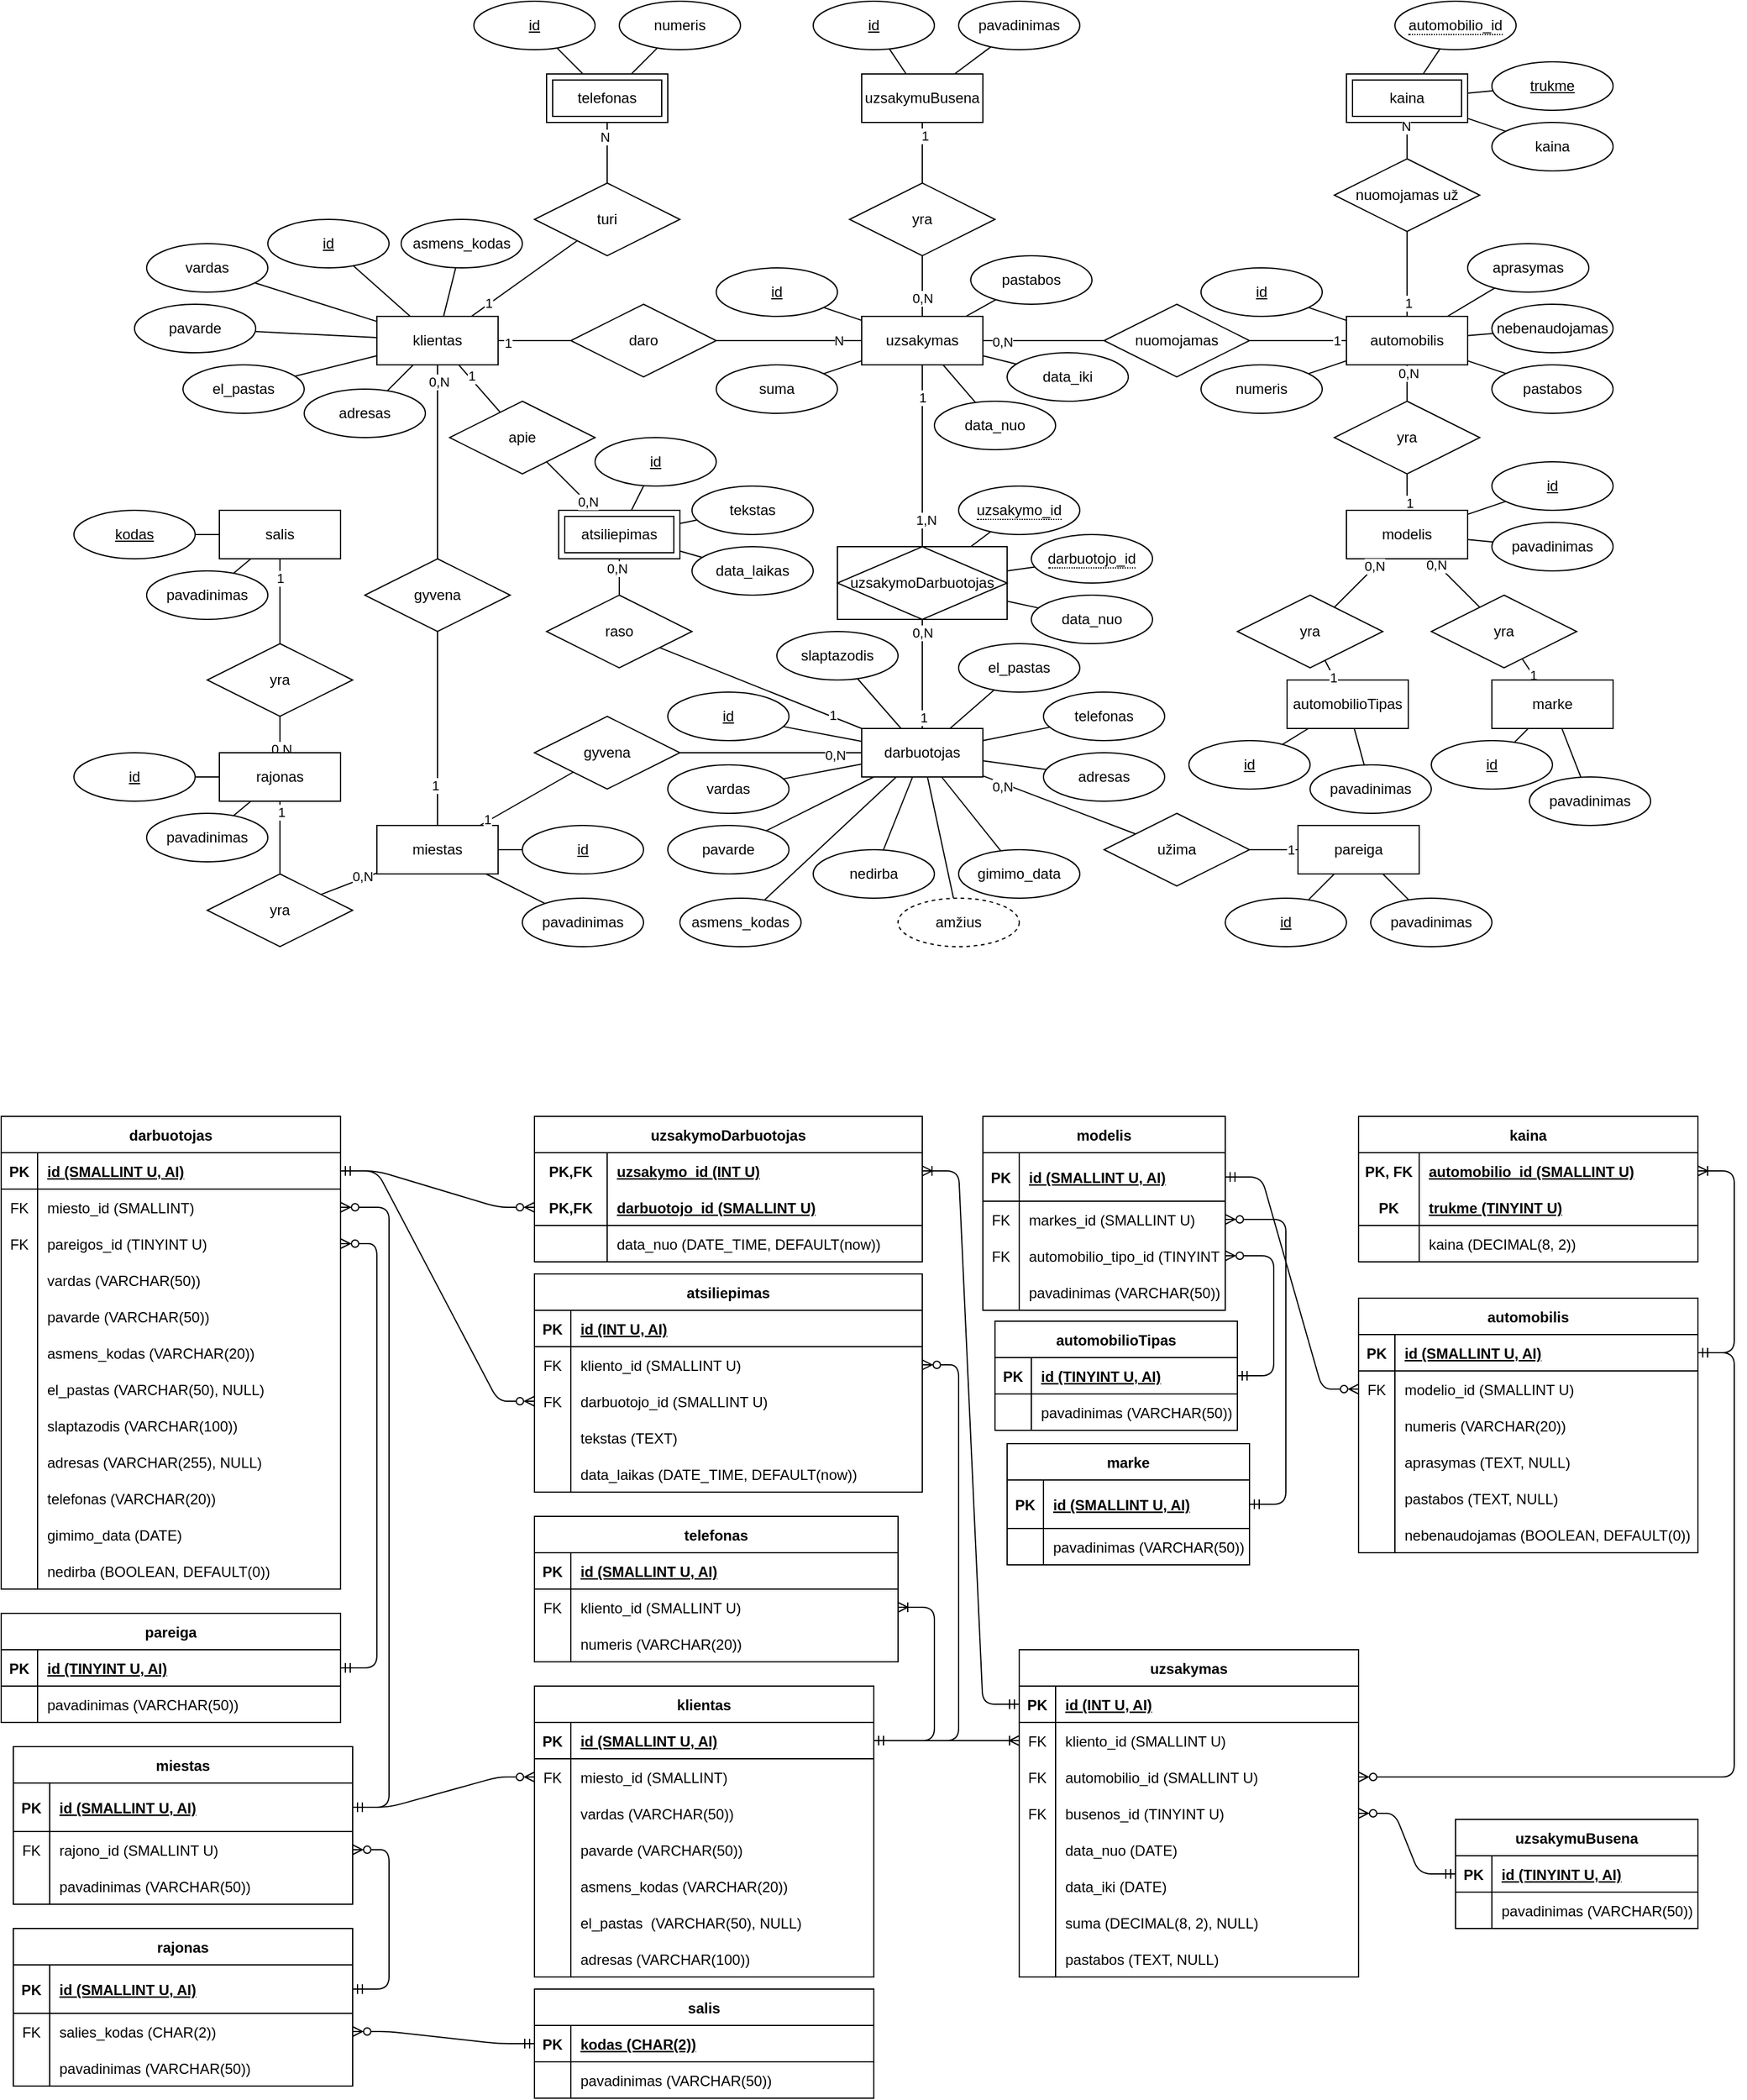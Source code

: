 <mxfile version="19.0.3" type="google"><diagram id="UMHyimiyf-U3wAc7R-Dc" name="Page-1"><mxGraphModel grid="1" page="1" gridSize="10" guides="1" tooltips="1" connect="1" arrows="1" fold="1" pageScale="1" pageWidth="827" pageHeight="1169" math="0" shadow="0"><root><mxCell id="0"/><mxCell id="1" parent="0"/><mxCell id="4RfANfoXaDqLwCuR8Bnr-14" style="edgeStyle=none;rounded=0;orthogonalLoop=1;jettySize=auto;html=1;endArrow=none;endFill=0;startArrow=none;" edge="1" parent="1" source="4RfANfoXaDqLwCuR8Bnr-16" target="4RfANfoXaDqLwCuR8Bnr-6"><mxGeometry relative="1" as="geometry"/></mxCell><mxCell id="4RfANfoXaDqLwCuR8Bnr-100" value="N" style="edgeLabel;html=1;align=center;verticalAlign=middle;resizable=0;points=[];" connectable="0" vertex="1" parent="4RfANfoXaDqLwCuR8Bnr-14"><mxGeometry x="0.66" relative="1" as="geometry"><mxPoint x="1" as="offset"/></mxGeometry></mxCell><mxCell id="4RfANfoXaDqLwCuR8Bnr-1" value="klientas" style="whiteSpace=wrap;html=1;align=center;" vertex="1" parent="1"><mxGeometry x="390" y="340" width="100" height="40" as="geometry"/></mxCell><mxCell id="4RfANfoXaDqLwCuR8Bnr-13" style="edgeStyle=none;rounded=0;orthogonalLoop=1;jettySize=auto;html=1;endArrow=none;endFill=0;" edge="1" parent="1" source="4RfANfoXaDqLwCuR8Bnr-2" target="4RfANfoXaDqLwCuR8Bnr-12"><mxGeometry relative="1" as="geometry"/></mxCell><mxCell id="4RfANfoXaDqLwCuR8Bnr-15" style="edgeStyle=none;rounded=0;orthogonalLoop=1;jettySize=auto;html=1;endArrow=none;endFill=0;startArrow=none;" edge="1" parent="1" source="4RfANfoXaDqLwCuR8Bnr-18" target="4RfANfoXaDqLwCuR8Bnr-6"><mxGeometry relative="1" as="geometry"/></mxCell><mxCell id="4RfANfoXaDqLwCuR8Bnr-135" value="0,N" style="edgeLabel;html=1;align=center;verticalAlign=middle;resizable=0;points=[];" connectable="0" vertex="1" parent="4RfANfoXaDqLwCuR8Bnr-15"><mxGeometry x="0.691" y="1" relative="1" as="geometry"><mxPoint as="offset"/></mxGeometry></mxCell><mxCell id="4RfANfoXaDqLwCuR8Bnr-137" style="edgeStyle=none;rounded=0;orthogonalLoop=1;jettySize=auto;html=1;endArrow=none;endFill=0;" edge="1" parent="1" source="4RfANfoXaDqLwCuR8Bnr-2" target="4RfANfoXaDqLwCuR8Bnr-136"><mxGeometry relative="1" as="geometry"/></mxCell><mxCell id="hcdIjMoNdQL_AtgpblC1-169" style="edgeStyle=none;rounded=0;orthogonalLoop=1;jettySize=auto;html=1;endArrow=none;endFill=0;" edge="1" parent="1" source="4RfANfoXaDqLwCuR8Bnr-2" target="hcdIjMoNdQL_AtgpblC1-167"><mxGeometry relative="1" as="geometry"/></mxCell><mxCell id="hcdIjMoNdQL_AtgpblC1-181" value="0,N" style="edgeLabel;html=1;align=center;verticalAlign=middle;resizable=0;points=[];" connectable="0" vertex="1" parent="hcdIjMoNdQL_AtgpblC1-169"><mxGeometry x="-0.525" y="1" relative="1" as="geometry"><mxPoint as="offset"/></mxGeometry></mxCell><mxCell id="4RfANfoXaDqLwCuR8Bnr-2" value="automobilis" style="whiteSpace=wrap;html=1;align=center;" vertex="1" parent="1"><mxGeometry x="1190" y="340" width="100" height="40" as="geometry"/></mxCell><mxCell id="4RfANfoXaDqLwCuR8Bnr-24" style="edgeStyle=none;rounded=0;orthogonalLoop=1;jettySize=auto;html=1;endArrow=none;endFill=0;startArrow=none;" edge="1" parent="1" source="4RfANfoXaDqLwCuR8Bnr-104" target="4RfANfoXaDqLwCuR8Bnr-6"><mxGeometry relative="1" as="geometry"/></mxCell><mxCell id="4RfANfoXaDqLwCuR8Bnr-102" value="1" style="edgeLabel;html=1;align=center;verticalAlign=middle;resizable=0;points=[];" connectable="0" vertex="1" parent="4RfANfoXaDqLwCuR8Bnr-24"><mxGeometry x="0.645" relative="1" as="geometry"><mxPoint as="offset"/></mxGeometry></mxCell><mxCell id="4RfANfoXaDqLwCuR8Bnr-118" value="1,N" style="edgeLabel;html=1;align=center;verticalAlign=middle;resizable=0;points=[];" connectable="0" vertex="1" parent="4RfANfoXaDqLwCuR8Bnr-24"><mxGeometry x="-0.703" y="-3" relative="1" as="geometry"><mxPoint as="offset"/></mxGeometry></mxCell><mxCell id="4RfANfoXaDqLwCuR8Bnr-62" style="edgeStyle=none;rounded=0;orthogonalLoop=1;jettySize=auto;html=1;endArrow=none;endFill=0;startArrow=none;" edge="1" parent="1" source="4RfANfoXaDqLwCuR8Bnr-65" target="4RfANfoXaDqLwCuR8Bnr-61"><mxGeometry relative="1" as="geometry"/></mxCell><mxCell id="4RfANfoXaDqLwCuR8Bnr-75" value="0,N" style="edgeLabel;html=1;align=center;verticalAlign=middle;resizable=0;points=[];" connectable="0" vertex="1" parent="4RfANfoXaDqLwCuR8Bnr-62"><mxGeometry x="0.513" y="1" relative="1" as="geometry"><mxPoint x="-1" as="offset"/></mxGeometry></mxCell><mxCell id="hcdIjMoNdQL_AtgpblC1-147" style="edgeStyle=none;rounded=0;orthogonalLoop=1;jettySize=auto;html=1;endArrow=none;endFill=0;" edge="1" parent="1" source="4RfANfoXaDqLwCuR8Bnr-3" target="hcdIjMoNdQL_AtgpblC1-146"><mxGeometry relative="1" as="geometry"/></mxCell><mxCell id="hcdIjMoNdQL_AtgpblC1-149" value="0,N" style="edgeLabel;html=1;align=center;verticalAlign=middle;resizable=0;points=[];" connectable="0" vertex="1" parent="hcdIjMoNdQL_AtgpblC1-147"><mxGeometry x="-0.744" y="-3" relative="1" as="geometry"><mxPoint as="offset"/></mxGeometry></mxCell><mxCell id="4RfANfoXaDqLwCuR8Bnr-3" value="darbuotojas" style="whiteSpace=wrap;html=1;align=center;" vertex="1" parent="1"><mxGeometry x="790" y="680" width="100" height="40" as="geometry"/></mxCell><mxCell id="hcdIjMoNdQL_AtgpblC1-123" style="edgeStyle=none;rounded=0;orthogonalLoop=1;jettySize=auto;html=1;endArrow=none;endFill=0;startArrow=none;" edge="1" parent="1" source="hcdIjMoNdQL_AtgpblC1-129" target="hcdIjMoNdQL_AtgpblC1-124"><mxGeometry relative="1" as="geometry"><mxPoint x="975.448" y="414.129" as="targetPoint"/></mxGeometry></mxCell><mxCell id="hcdIjMoNdQL_AtgpblC1-132" value="1" style="edgeLabel;html=1;align=center;verticalAlign=middle;resizable=0;points=[];" connectable="0" vertex="1" parent="hcdIjMoNdQL_AtgpblC1-123"><mxGeometry x="0.552" y="-2" relative="1" as="geometry"><mxPoint as="offset"/></mxGeometry></mxCell><mxCell id="4RfANfoXaDqLwCuR8Bnr-6" value="uzsakymas" style="whiteSpace=wrap;html=1;align=center;" vertex="1" parent="1"><mxGeometry x="790" y="340" width="100" height="40" as="geometry"/></mxCell><mxCell id="4RfANfoXaDqLwCuR8Bnr-12" value="nebenaudojamas" style="ellipse;whiteSpace=wrap;html=1;align=center;" vertex="1" parent="1"><mxGeometry x="1310" y="330" width="100" height="40" as="geometry"/></mxCell><mxCell id="4RfANfoXaDqLwCuR8Bnr-16" value="daro" style="shape=rhombus;perimeter=rhombusPerimeter;whiteSpace=wrap;html=1;align=center;" vertex="1" parent="1"><mxGeometry x="550" y="330" width="120" height="60" as="geometry"/></mxCell><mxCell id="4RfANfoXaDqLwCuR8Bnr-17" value="" style="edgeStyle=none;rounded=0;orthogonalLoop=1;jettySize=auto;html=1;endArrow=none;endFill=0;" edge="1" parent="1" source="4RfANfoXaDqLwCuR8Bnr-1" target="4RfANfoXaDqLwCuR8Bnr-16"><mxGeometry relative="1" as="geometry"><mxPoint x="445.714" y="480" as="sourcePoint"/><mxPoint x="574.286" y="580" as="targetPoint"/></mxGeometry></mxCell><mxCell id="4RfANfoXaDqLwCuR8Bnr-101" value="1" style="edgeLabel;html=1;align=center;verticalAlign=middle;resizable=0;points=[];" connectable="0" vertex="1" parent="4RfANfoXaDqLwCuR8Bnr-17"><mxGeometry x="-0.731" y="-2" relative="1" as="geometry"><mxPoint as="offset"/></mxGeometry></mxCell><mxCell id="4RfANfoXaDqLwCuR8Bnr-18" value="nuomojamas" style="shape=rhombus;perimeter=rhombusPerimeter;whiteSpace=wrap;html=1;align=center;" vertex="1" parent="1"><mxGeometry x="990" y="330" width="120" height="60" as="geometry"/></mxCell><mxCell id="4RfANfoXaDqLwCuR8Bnr-19" value="" style="edgeStyle=none;rounded=0;orthogonalLoop=1;jettySize=auto;html=1;endArrow=none;endFill=0;" edge="1" parent="1" source="4RfANfoXaDqLwCuR8Bnr-2" target="4RfANfoXaDqLwCuR8Bnr-18"><mxGeometry relative="1" as="geometry"><mxPoint x="825.714" y="460" as="sourcePoint"/><mxPoint x="754.286" y="560" as="targetPoint"/></mxGeometry></mxCell><mxCell id="4RfANfoXaDqLwCuR8Bnr-134" value="1" style="edgeLabel;html=1;align=center;verticalAlign=middle;resizable=0;points=[];" connectable="0" vertex="1" parent="4RfANfoXaDqLwCuR8Bnr-19"><mxGeometry x="-0.805" relative="1" as="geometry"><mxPoint as="offset"/></mxGeometry></mxCell><mxCell id="4RfANfoXaDqLwCuR8Bnr-21" style="edgeStyle=none;rounded=0;orthogonalLoop=1;jettySize=auto;html=1;endArrow=none;endFill=0;" edge="1" parent="1" source="4RfANfoXaDqLwCuR8Bnr-20" target="4RfANfoXaDqLwCuR8Bnr-6"><mxGeometry relative="1" as="geometry"/></mxCell><mxCell id="4RfANfoXaDqLwCuR8Bnr-20" value="data_nuo" style="ellipse;whiteSpace=wrap;html=1;align=center;" vertex="1" parent="1"><mxGeometry x="850" y="410" width="100" height="40" as="geometry"/></mxCell><mxCell id="4RfANfoXaDqLwCuR8Bnr-23" style="edgeStyle=none;rounded=0;orthogonalLoop=1;jettySize=auto;html=1;endArrow=none;endFill=0;" edge="1" parent="1" source="4RfANfoXaDqLwCuR8Bnr-22" target="4RfANfoXaDqLwCuR8Bnr-6"><mxGeometry relative="1" as="geometry"/></mxCell><mxCell id="4RfANfoXaDqLwCuR8Bnr-22" value="data_iki" style="ellipse;whiteSpace=wrap;html=1;align=center;" vertex="1" parent="1"><mxGeometry x="910" y="370" width="100" height="40" as="geometry"/></mxCell><mxCell id="4RfANfoXaDqLwCuR8Bnr-26" value="" style="edgeStyle=none;rounded=0;orthogonalLoop=1;jettySize=auto;html=1;endArrow=none;endFill=0;" edge="1" parent="1" source="4RfANfoXaDqLwCuR8Bnr-3" target="4RfANfoXaDqLwCuR8Bnr-104"><mxGeometry relative="1" as="geometry"><mxPoint x="602.727" y="700" as="sourcePoint"/><mxPoint x="717.273" y="520" as="targetPoint"/></mxGeometry></mxCell><mxCell id="4RfANfoXaDqLwCuR8Bnr-103" value="1" style="edgeLabel;html=1;align=center;verticalAlign=middle;resizable=0;points=[];" connectable="0" vertex="1" parent="4RfANfoXaDqLwCuR8Bnr-26"><mxGeometry x="-0.794" y="-1" relative="1" as="geometry"><mxPoint as="offset"/></mxGeometry></mxCell><mxCell id="4RfANfoXaDqLwCuR8Bnr-117" value="0,N" style="edgeLabel;html=1;align=center;verticalAlign=middle;resizable=0;points=[];" connectable="0" vertex="1" parent="4RfANfoXaDqLwCuR8Bnr-26"><mxGeometry x="0.75" relative="1" as="geometry"><mxPoint as="offset"/></mxGeometry></mxCell><mxCell id="4RfANfoXaDqLwCuR8Bnr-31" style="edgeStyle=none;rounded=0;orthogonalLoop=1;jettySize=auto;html=1;endArrow=none;endFill=0;startArrow=none;" edge="1" parent="1" source="4RfANfoXaDqLwCuR8Bnr-63" target="4RfANfoXaDqLwCuR8Bnr-1"><mxGeometry relative="1" as="geometry"><mxPoint x="378.028" y="510.259" as="sourcePoint"/></mxGeometry></mxCell><mxCell id="4RfANfoXaDqLwCuR8Bnr-74" value="1" style="edgeLabel;html=1;align=center;verticalAlign=middle;resizable=0;points=[];" connectable="0" vertex="1" parent="4RfANfoXaDqLwCuR8Bnr-31"><mxGeometry x="0.48" y="-2" relative="1" as="geometry"><mxPoint as="offset"/></mxGeometry></mxCell><mxCell id="4RfANfoXaDqLwCuR8Bnr-33" style="edgeStyle=none;rounded=0;orthogonalLoop=1;jettySize=auto;html=1;endArrow=none;endFill=0;" edge="1" parent="1" source="4RfANfoXaDqLwCuR8Bnr-32" target="4RfANfoXaDqLwCuR8Bnr-3"><mxGeometry relative="1" as="geometry"/></mxCell><mxCell id="4RfANfoXaDqLwCuR8Bnr-32" value="nedirba" style="ellipse;whiteSpace=wrap;html=1;align=center;" vertex="1" parent="1"><mxGeometry x="750" y="780" width="100" height="40" as="geometry"/></mxCell><mxCell id="4RfANfoXaDqLwCuR8Bnr-35" style="edgeStyle=none;rounded=0;orthogonalLoop=1;jettySize=auto;html=1;endArrow=none;endFill=0;" edge="1" parent="1" source="4RfANfoXaDqLwCuR8Bnr-34" target="4RfANfoXaDqLwCuR8Bnr-1"><mxGeometry relative="1" as="geometry"/></mxCell><mxCell id="4RfANfoXaDqLwCuR8Bnr-34" value="id" style="ellipse;whiteSpace=wrap;html=1;align=center;fontStyle=4" vertex="1" parent="1"><mxGeometry x="300" y="260" width="100" height="40" as="geometry"/></mxCell><mxCell id="4RfANfoXaDqLwCuR8Bnr-37" style="edgeStyle=none;rounded=0;orthogonalLoop=1;jettySize=auto;html=1;endArrow=none;endFill=0;" edge="1" parent="1" source="4RfANfoXaDqLwCuR8Bnr-36" target="4RfANfoXaDqLwCuR8Bnr-1"><mxGeometry relative="1" as="geometry"/></mxCell><mxCell id="4RfANfoXaDqLwCuR8Bnr-36" value="vardas" style="ellipse;whiteSpace=wrap;html=1;align=center;" vertex="1" parent="1"><mxGeometry x="200" y="280" width="100" height="40" as="geometry"/></mxCell><mxCell id="4RfANfoXaDqLwCuR8Bnr-39" style="edgeStyle=none;rounded=0;orthogonalLoop=1;jettySize=auto;html=1;endArrow=none;endFill=0;" edge="1" parent="1" source="4RfANfoXaDqLwCuR8Bnr-38" target="4RfANfoXaDqLwCuR8Bnr-1"><mxGeometry relative="1" as="geometry"/></mxCell><mxCell id="4RfANfoXaDqLwCuR8Bnr-38" value="pavarde" style="ellipse;whiteSpace=wrap;html=1;align=center;" vertex="1" parent="1"><mxGeometry x="190" y="330" width="100" height="40" as="geometry"/></mxCell><mxCell id="4RfANfoXaDqLwCuR8Bnr-43" style="edgeStyle=none;rounded=0;orthogonalLoop=1;jettySize=auto;html=1;endArrow=none;endFill=0;" edge="1" parent="1" source="4RfANfoXaDqLwCuR8Bnr-42" target="4RfANfoXaDqLwCuR8Bnr-1"><mxGeometry relative="1" as="geometry"/></mxCell><mxCell id="4RfANfoXaDqLwCuR8Bnr-42" value="el_pastas" style="ellipse;whiteSpace=wrap;html=1;align=center;" vertex="1" parent="1"><mxGeometry x="230" y="380" width="100" height="40" as="geometry"/></mxCell><mxCell id="4RfANfoXaDqLwCuR8Bnr-45" style="edgeStyle=none;rounded=0;orthogonalLoop=1;jettySize=auto;html=1;endArrow=none;endFill=0;" edge="1" parent="1" source="4RfANfoXaDqLwCuR8Bnr-44" target="4RfANfoXaDqLwCuR8Bnr-1"><mxGeometry relative="1" as="geometry"/></mxCell><mxCell id="4RfANfoXaDqLwCuR8Bnr-44" value="asmens_kodas" style="ellipse;whiteSpace=wrap;html=1;align=center;" vertex="1" parent="1"><mxGeometry x="410" y="260" width="100" height="40" as="geometry"/></mxCell><mxCell id="4RfANfoXaDqLwCuR8Bnr-47" style="edgeStyle=none;rounded=0;orthogonalLoop=1;jettySize=auto;html=1;endArrow=none;endFill=0;" edge="1" parent="1" source="4RfANfoXaDqLwCuR8Bnr-46" target="4RfANfoXaDqLwCuR8Bnr-1"><mxGeometry relative="1" as="geometry"><mxPoint x="517.73" y="246.876" as="targetPoint"/></mxGeometry></mxCell><mxCell id="4RfANfoXaDqLwCuR8Bnr-46" value="adresas" style="ellipse;whiteSpace=wrap;html=1;align=center;" vertex="1" parent="1"><mxGeometry x="330" y="400" width="100" height="40" as="geometry"/></mxCell><mxCell id="4RfANfoXaDqLwCuR8Bnr-54" style="edgeStyle=none;rounded=0;orthogonalLoop=1;jettySize=auto;html=1;endArrow=none;endFill=0;startArrow=none;" edge="1" parent="1" source="hcdIjMoNdQL_AtgpblC1-97" target="4RfANfoXaDqLwCuR8Bnr-1"><mxGeometry relative="1" as="geometry"><mxPoint x="496.506" y="257.655" as="sourcePoint"/></mxGeometry></mxCell><mxCell id="hcdIjMoNdQL_AtgpblC1-99" value="0,N" style="edgeLabel;html=1;align=center;verticalAlign=middle;resizable=0;points=[];" connectable="0" vertex="1" parent="4RfANfoXaDqLwCuR8Bnr-54"><mxGeometry x="0.828" y="-1" relative="1" as="geometry"><mxPoint as="offset"/></mxGeometry></mxCell><mxCell id="4RfANfoXaDqLwCuR8Bnr-61" value="atsiliepimas" style="shape=ext;margin=3;double=1;whiteSpace=wrap;html=1;align=center;" vertex="1" parent="1"><mxGeometry x="540" y="500" width="100" height="40" as="geometry"/></mxCell><mxCell id="4RfANfoXaDqLwCuR8Bnr-63" value="apie" style="shape=rhombus;perimeter=rhombusPerimeter;whiteSpace=wrap;html=1;align=center;" vertex="1" parent="1"><mxGeometry x="450" y="410" width="120" height="60" as="geometry"/></mxCell><mxCell id="4RfANfoXaDqLwCuR8Bnr-64" value="" style="edgeStyle=none;rounded=0;orthogonalLoop=1;jettySize=auto;html=1;endArrow=none;endFill=0;" edge="1" parent="1" source="4RfANfoXaDqLwCuR8Bnr-61" target="4RfANfoXaDqLwCuR8Bnr-63"><mxGeometry relative="1" as="geometry"><mxPoint x="296.087" y="570" as="sourcePoint"/><mxPoint x="353.913" y="380" as="targetPoint"/></mxGeometry></mxCell><mxCell id="4RfANfoXaDqLwCuR8Bnr-73" value="0,N" style="edgeLabel;html=1;align=center;verticalAlign=middle;resizable=0;points=[];" connectable="0" vertex="1" parent="4RfANfoXaDqLwCuR8Bnr-64"><mxGeometry x="-0.657" y="-1" relative="1" as="geometry"><mxPoint as="offset"/></mxGeometry></mxCell><mxCell id="4RfANfoXaDqLwCuR8Bnr-65" value="raso" style="shape=rhombus;perimeter=rhombusPerimeter;whiteSpace=wrap;html=1;align=center;" vertex="1" parent="1"><mxGeometry x="530" y="570" width="120" height="60" as="geometry"/></mxCell><mxCell id="4RfANfoXaDqLwCuR8Bnr-66" value="" style="edgeStyle=none;rounded=0;orthogonalLoop=1;jettySize=auto;html=1;endArrow=none;endFill=0;" edge="1" parent="1" source="4RfANfoXaDqLwCuR8Bnr-3" target="4RfANfoXaDqLwCuR8Bnr-65"><mxGeometry relative="1" as="geometry"><mxPoint x="537.021" y="805" as="sourcePoint"/><mxPoint x="312.979" y="610" as="targetPoint"/></mxGeometry></mxCell><mxCell id="4RfANfoXaDqLwCuR8Bnr-76" value="1" style="edgeLabel;html=1;align=center;verticalAlign=middle;resizable=0;points=[];" connectable="0" vertex="1" parent="4RfANfoXaDqLwCuR8Bnr-66"><mxGeometry x="-0.706" y="-1" relative="1" as="geometry"><mxPoint as="offset"/></mxGeometry></mxCell><mxCell id="4RfANfoXaDqLwCuR8Bnr-68" style="edgeStyle=none;rounded=0;orthogonalLoop=1;jettySize=auto;html=1;endArrow=none;endFill=0;" edge="1" parent="1" source="4RfANfoXaDqLwCuR8Bnr-67" target="4RfANfoXaDqLwCuR8Bnr-61"><mxGeometry relative="1" as="geometry"/></mxCell><mxCell id="4RfANfoXaDqLwCuR8Bnr-67" value="id" style="ellipse;whiteSpace=wrap;html=1;align=center;fontStyle=4" vertex="1" parent="1"><mxGeometry x="570" y="440" width="100" height="40" as="geometry"/></mxCell><mxCell id="4RfANfoXaDqLwCuR8Bnr-70" style="edgeStyle=none;rounded=0;orthogonalLoop=1;jettySize=auto;html=1;endArrow=none;endFill=0;" edge="1" parent="1" source="4RfANfoXaDqLwCuR8Bnr-69" target="4RfANfoXaDqLwCuR8Bnr-61"><mxGeometry relative="1" as="geometry"/></mxCell><mxCell id="4RfANfoXaDqLwCuR8Bnr-69" value="tekstas" style="ellipse;whiteSpace=wrap;html=1;align=center;" vertex="1" parent="1"><mxGeometry x="650" y="480" width="100" height="40" as="geometry"/></mxCell><mxCell id="4RfANfoXaDqLwCuR8Bnr-72" style="edgeStyle=none;rounded=0;orthogonalLoop=1;jettySize=auto;html=1;endArrow=none;endFill=0;" edge="1" parent="1" source="4RfANfoXaDqLwCuR8Bnr-71" target="4RfANfoXaDqLwCuR8Bnr-61"><mxGeometry relative="1" as="geometry"/></mxCell><mxCell id="4RfANfoXaDqLwCuR8Bnr-71" value="data_laikas" style="ellipse;whiteSpace=wrap;html=1;align=center;" vertex="1" parent="1"><mxGeometry x="650" y="530" width="100" height="40" as="geometry"/></mxCell><mxCell id="4RfANfoXaDqLwCuR8Bnr-81" style="edgeStyle=none;rounded=0;orthogonalLoop=1;jettySize=auto;html=1;endArrow=none;endFill=0;" edge="1" parent="1" source="4RfANfoXaDqLwCuR8Bnr-77" target="4RfANfoXaDqLwCuR8Bnr-3"><mxGeometry relative="1" as="geometry"/></mxCell><mxCell id="4RfANfoXaDqLwCuR8Bnr-77" value="id" style="ellipse;whiteSpace=wrap;html=1;align=center;fontStyle=4" vertex="1" parent="1"><mxGeometry x="630" y="650" width="100" height="40" as="geometry"/></mxCell><mxCell id="4RfANfoXaDqLwCuR8Bnr-82" style="edgeStyle=none;rounded=0;orthogonalLoop=1;jettySize=auto;html=1;endArrow=none;endFill=0;" edge="1" parent="1" source="4RfANfoXaDqLwCuR8Bnr-78" target="4RfANfoXaDqLwCuR8Bnr-3"><mxGeometry relative="1" as="geometry"/></mxCell><mxCell id="4RfANfoXaDqLwCuR8Bnr-78" value="vardas" style="ellipse;whiteSpace=wrap;html=1;align=center;" vertex="1" parent="1"><mxGeometry x="630" y="710" width="100" height="40" as="geometry"/></mxCell><mxCell id="4RfANfoXaDqLwCuR8Bnr-83" style="edgeStyle=none;rounded=0;orthogonalLoop=1;jettySize=auto;html=1;endArrow=none;endFill=0;" edge="1" parent="1" source="4RfANfoXaDqLwCuR8Bnr-79" target="4RfANfoXaDqLwCuR8Bnr-3"><mxGeometry relative="1" as="geometry"/></mxCell><mxCell id="4RfANfoXaDqLwCuR8Bnr-79" value="pavarde" style="ellipse;whiteSpace=wrap;html=1;align=center;" vertex="1" parent="1"><mxGeometry x="630" y="760" width="100" height="40" as="geometry"/></mxCell><mxCell id="4RfANfoXaDqLwCuR8Bnr-84" style="edgeStyle=none;rounded=0;orthogonalLoop=1;jettySize=auto;html=1;endArrow=none;endFill=0;" edge="1" parent="1" source="4RfANfoXaDqLwCuR8Bnr-80" target="4RfANfoXaDqLwCuR8Bnr-3"><mxGeometry relative="1" as="geometry"/></mxCell><mxCell id="4RfANfoXaDqLwCuR8Bnr-80" value="asmens_kodas" style="ellipse;whiteSpace=wrap;html=1;align=center;" vertex="1" parent="1"><mxGeometry x="640" y="820" width="100" height="40" as="geometry"/></mxCell><mxCell id="4RfANfoXaDqLwCuR8Bnr-89" style="edgeStyle=none;rounded=0;orthogonalLoop=1;jettySize=auto;html=1;endArrow=none;endFill=0;" edge="1" parent="1" source="4RfANfoXaDqLwCuR8Bnr-86" target="4RfANfoXaDqLwCuR8Bnr-3"><mxGeometry relative="1" as="geometry"/></mxCell><mxCell id="4RfANfoXaDqLwCuR8Bnr-86" value="telefonas" style="ellipse;whiteSpace=wrap;html=1;align=center;" vertex="1" parent="1"><mxGeometry x="940" y="650" width="100" height="40" as="geometry"/></mxCell><mxCell id="4RfANfoXaDqLwCuR8Bnr-90" style="edgeStyle=none;rounded=0;orthogonalLoop=1;jettySize=auto;html=1;endArrow=none;endFill=0;" edge="1" parent="1" source="4RfANfoXaDqLwCuR8Bnr-87" target="4RfANfoXaDqLwCuR8Bnr-3"><mxGeometry relative="1" as="geometry"/></mxCell><mxCell id="4RfANfoXaDqLwCuR8Bnr-87" value="el_pastas" style="ellipse;whiteSpace=wrap;html=1;align=center;" vertex="1" parent="1"><mxGeometry x="870" y="610" width="100" height="40" as="geometry"/></mxCell><mxCell id="4RfANfoXaDqLwCuR8Bnr-91" style="edgeStyle=none;rounded=0;orthogonalLoop=1;jettySize=auto;html=1;endArrow=none;endFill=0;" edge="1" parent="1" source="4RfANfoXaDqLwCuR8Bnr-88" target="4RfANfoXaDqLwCuR8Bnr-3"><mxGeometry relative="1" as="geometry"/></mxCell><mxCell id="4RfANfoXaDqLwCuR8Bnr-88" value="adresas" style="ellipse;whiteSpace=wrap;html=1;align=center;" vertex="1" parent="1"><mxGeometry x="940" y="700" width="100" height="40" as="geometry"/></mxCell><mxCell id="4RfANfoXaDqLwCuR8Bnr-93" style="edgeStyle=none;rounded=0;orthogonalLoop=1;jettySize=auto;html=1;endArrow=none;endFill=0;" edge="1" parent="1" source="4RfANfoXaDqLwCuR8Bnr-92" target="4RfANfoXaDqLwCuR8Bnr-3"><mxGeometry relative="1" as="geometry"/></mxCell><mxCell id="4RfANfoXaDqLwCuR8Bnr-92" value="gimimo_data" style="ellipse;whiteSpace=wrap;html=1;align=center;" vertex="1" parent="1"><mxGeometry x="870" y="780" width="100" height="40" as="geometry"/></mxCell><mxCell id="4RfANfoXaDqLwCuR8Bnr-95" style="edgeStyle=none;rounded=0;orthogonalLoop=1;jettySize=auto;html=1;endArrow=none;endFill=0;" edge="1" parent="1" source="4RfANfoXaDqLwCuR8Bnr-94" target="4RfANfoXaDqLwCuR8Bnr-3"><mxGeometry relative="1" as="geometry"/></mxCell><mxCell id="4RfANfoXaDqLwCuR8Bnr-94" value="amžius" style="ellipse;whiteSpace=wrap;html=1;align=center;dashed=1;" vertex="1" parent="1"><mxGeometry x="820" y="820" width="100" height="40" as="geometry"/></mxCell><mxCell id="4RfANfoXaDqLwCuR8Bnr-97" style="edgeStyle=none;rounded=0;orthogonalLoop=1;jettySize=auto;html=1;endArrow=none;endFill=0;" edge="1" parent="1" source="4RfANfoXaDqLwCuR8Bnr-96" target="4RfANfoXaDqLwCuR8Bnr-3"><mxGeometry relative="1" as="geometry"/></mxCell><mxCell id="4RfANfoXaDqLwCuR8Bnr-96" value="slaptazodis" style="ellipse;whiteSpace=wrap;html=1;align=center;" vertex="1" parent="1"><mxGeometry x="720" y="600" width="100" height="40" as="geometry"/></mxCell><mxCell id="4RfANfoXaDqLwCuR8Bnr-104" value="uzsakymoDarbuotojas" style="shape=associativeEntity;whiteSpace=wrap;html=1;align=center;" vertex="1" parent="1"><mxGeometry x="770" y="530" width="140" height="60" as="geometry"/></mxCell><mxCell id="4RfANfoXaDqLwCuR8Bnr-106" style="edgeStyle=none;rounded=0;orthogonalLoop=1;jettySize=auto;html=1;endArrow=none;endFill=0;" edge="1" parent="1" source="4RfANfoXaDqLwCuR8Bnr-105" target="4RfANfoXaDqLwCuR8Bnr-6"><mxGeometry relative="1" as="geometry"/></mxCell><mxCell id="4RfANfoXaDqLwCuR8Bnr-105" value="id" style="ellipse;whiteSpace=wrap;html=1;align=center;fontStyle=4" vertex="1" parent="1"><mxGeometry x="670" y="300" width="100" height="40" as="geometry"/></mxCell><mxCell id="4RfANfoXaDqLwCuR8Bnr-108" style="edgeStyle=none;rounded=0;orthogonalLoop=1;jettySize=auto;html=1;endArrow=none;endFill=0;" edge="1" parent="1" source="4RfANfoXaDqLwCuR8Bnr-107" target="4RfANfoXaDqLwCuR8Bnr-104"><mxGeometry relative="1" as="geometry"/></mxCell><mxCell id="4RfANfoXaDqLwCuR8Bnr-107" value="&lt;span style=&quot;border-bottom: 1px dotted&quot;&gt;uzsakymo_id&lt;/span&gt;" style="ellipse;whiteSpace=wrap;html=1;align=center;" vertex="1" parent="1"><mxGeometry x="870" y="480" width="100" height="40" as="geometry"/></mxCell><mxCell id="4RfANfoXaDqLwCuR8Bnr-110" style="edgeStyle=none;rounded=0;orthogonalLoop=1;jettySize=auto;html=1;endArrow=none;endFill=0;" edge="1" parent="1" source="4RfANfoXaDqLwCuR8Bnr-109" target="4RfANfoXaDqLwCuR8Bnr-104"><mxGeometry relative="1" as="geometry"/></mxCell><mxCell id="4RfANfoXaDqLwCuR8Bnr-109" value="&lt;span style=&quot;border-bottom: 1px dotted&quot;&gt;darbuotojo_id&lt;/span&gt;" style="ellipse;whiteSpace=wrap;html=1;align=center;" vertex="1" parent="1"><mxGeometry x="930" y="520" width="100" height="40" as="geometry"/></mxCell><mxCell id="4RfANfoXaDqLwCuR8Bnr-112" style="edgeStyle=none;rounded=0;orthogonalLoop=1;jettySize=auto;html=1;endArrow=none;endFill=0;" edge="1" parent="1" source="4RfANfoXaDqLwCuR8Bnr-111" target="4RfANfoXaDqLwCuR8Bnr-104"><mxGeometry relative="1" as="geometry"/></mxCell><mxCell id="4RfANfoXaDqLwCuR8Bnr-111" value="data_nuo" style="ellipse;whiteSpace=wrap;html=1;align=center;" vertex="1" parent="1"><mxGeometry x="930" y="570" width="100" height="40" as="geometry"/></mxCell><mxCell id="4RfANfoXaDqLwCuR8Bnr-116" style="edgeStyle=none;rounded=0;orthogonalLoop=1;jettySize=auto;html=1;endArrow=none;endFill=0;" edge="1" parent="1" source="4RfANfoXaDqLwCuR8Bnr-115" target="4RfANfoXaDqLwCuR8Bnr-6"><mxGeometry relative="1" as="geometry"/></mxCell><mxCell id="4RfANfoXaDqLwCuR8Bnr-115" value="suma" style="ellipse;whiteSpace=wrap;html=1;align=center;" vertex="1" parent="1"><mxGeometry x="670" y="380" width="100" height="40" as="geometry"/></mxCell><mxCell id="4RfANfoXaDqLwCuR8Bnr-120" style="edgeStyle=none;rounded=0;orthogonalLoop=1;jettySize=auto;html=1;endArrow=none;endFill=0;" edge="1" parent="1" source="4RfANfoXaDqLwCuR8Bnr-119" target="4RfANfoXaDqLwCuR8Bnr-6"><mxGeometry relative="1" as="geometry"/></mxCell><mxCell id="4RfANfoXaDqLwCuR8Bnr-119" value="pastabos" style="ellipse;whiteSpace=wrap;html=1;align=center;" vertex="1" parent="1"><mxGeometry x="880" y="290" width="100" height="40" as="geometry"/></mxCell><mxCell id="4RfANfoXaDqLwCuR8Bnr-122" style="edgeStyle=none;rounded=0;orthogonalLoop=1;jettySize=auto;html=1;endArrow=none;endFill=0;" edge="1" parent="1" source="4RfANfoXaDqLwCuR8Bnr-121" target="4RfANfoXaDqLwCuR8Bnr-2"><mxGeometry relative="1" as="geometry"/></mxCell><mxCell id="4RfANfoXaDqLwCuR8Bnr-121" value="id" style="ellipse;whiteSpace=wrap;html=1;align=center;fontStyle=4" vertex="1" parent="1"><mxGeometry x="1070" y="300" width="100" height="40" as="geometry"/></mxCell><mxCell id="4RfANfoXaDqLwCuR8Bnr-124" style="edgeStyle=none;rounded=0;orthogonalLoop=1;jettySize=auto;html=1;endArrow=none;endFill=0;" edge="1" parent="1" source="4RfANfoXaDqLwCuR8Bnr-123" target="4RfANfoXaDqLwCuR8Bnr-2"><mxGeometry relative="1" as="geometry"/></mxCell><mxCell id="4RfANfoXaDqLwCuR8Bnr-123" value="numeris" style="ellipse;whiteSpace=wrap;html=1;align=center;" vertex="1" parent="1"><mxGeometry x="1070" y="380" width="100" height="40" as="geometry"/></mxCell><mxCell id="4RfANfoXaDqLwCuR8Bnr-128" style="edgeStyle=none;rounded=0;orthogonalLoop=1;jettySize=auto;html=1;endArrow=none;endFill=0;" edge="1" parent="1" source="4RfANfoXaDqLwCuR8Bnr-127" target="4RfANfoXaDqLwCuR8Bnr-2"><mxGeometry relative="1" as="geometry"/></mxCell><mxCell id="4RfANfoXaDqLwCuR8Bnr-127" value="aprasymas" style="ellipse;whiteSpace=wrap;html=1;align=center;" vertex="1" parent="1"><mxGeometry x="1290" y="280" width="100" height="40" as="geometry"/></mxCell><mxCell id="4RfANfoXaDqLwCuR8Bnr-131" style="edgeStyle=none;rounded=0;orthogonalLoop=1;jettySize=auto;html=1;exitX=0.5;exitY=0;exitDx=0;exitDy=0;endArrow=none;endFill=0;" edge="1" parent="1"><mxGeometry relative="1" as="geometry"><mxPoint x="160" y="1690" as="sourcePoint"/><mxPoint x="160" y="1690" as="targetPoint"/></mxGeometry></mxCell><mxCell id="4RfANfoXaDqLwCuR8Bnr-136" value="pastabos" style="ellipse;whiteSpace=wrap;html=1;align=center;" vertex="1" parent="1"><mxGeometry x="1310" y="380" width="100" height="40" as="geometry"/></mxCell><mxCell id="4RfANfoXaDqLwCuR8Bnr-140" style="edgeStyle=none;rounded=0;orthogonalLoop=1;jettySize=auto;html=1;endArrow=none;endFill=0;startArrow=none;" edge="1" parent="1" source="4RfANfoXaDqLwCuR8Bnr-141" target="4RfANfoXaDqLwCuR8Bnr-2"><mxGeometry relative="1" as="geometry"/></mxCell><mxCell id="4RfANfoXaDqLwCuR8Bnr-144" value="1" style="edgeLabel;html=1;align=center;verticalAlign=middle;resizable=0;points=[];" connectable="0" vertex="1" parent="4RfANfoXaDqLwCuR8Bnr-140"><mxGeometry x="0.692" y="1" relative="1" as="geometry"><mxPoint as="offset"/></mxGeometry></mxCell><mxCell id="4RfANfoXaDqLwCuR8Bnr-139" value="kaina" style="shape=ext;margin=3;double=1;whiteSpace=wrap;html=1;align=center;" vertex="1" parent="1"><mxGeometry x="1190" y="140" width="100" height="40" as="geometry"/></mxCell><mxCell id="4RfANfoXaDqLwCuR8Bnr-141" value="nuomojamas už" style="shape=rhombus;perimeter=rhombusPerimeter;whiteSpace=wrap;html=1;align=center;" vertex="1" parent="1"><mxGeometry x="1180" y="210" width="120" height="60" as="geometry"/></mxCell><mxCell id="4RfANfoXaDqLwCuR8Bnr-142" value="" style="edgeStyle=none;rounded=0;orthogonalLoop=1;jettySize=auto;html=1;endArrow=none;endFill=0;" edge="1" parent="1" source="4RfANfoXaDqLwCuR8Bnr-139" target="4RfANfoXaDqLwCuR8Bnr-141"><mxGeometry relative="1" as="geometry"><mxPoint x="1109.524" y="520" as="sourcePoint"/><mxPoint x="1020.476" y="690" as="targetPoint"/></mxGeometry></mxCell><mxCell id="4RfANfoXaDqLwCuR8Bnr-143" value="N" style="edgeLabel;html=1;align=center;verticalAlign=middle;resizable=0;points=[];" connectable="0" vertex="1" parent="4RfANfoXaDqLwCuR8Bnr-142"><mxGeometry x="-0.804" y="-1" relative="1" as="geometry"><mxPoint as="offset"/></mxGeometry></mxCell><mxCell id="4RfANfoXaDqLwCuR8Bnr-146" style="edgeStyle=none;rounded=0;orthogonalLoop=1;jettySize=auto;html=1;endArrow=none;endFill=0;" edge="1" parent="1" source="4RfANfoXaDqLwCuR8Bnr-145" target="4RfANfoXaDqLwCuR8Bnr-139"><mxGeometry relative="1" as="geometry"/></mxCell><mxCell id="4RfANfoXaDqLwCuR8Bnr-145" value="kaina" style="ellipse;whiteSpace=wrap;html=1;align=center;" vertex="1" parent="1"><mxGeometry x="1310" y="180" width="100" height="40" as="geometry"/></mxCell><mxCell id="4RfANfoXaDqLwCuR8Bnr-148" style="edgeStyle=none;rounded=0;orthogonalLoop=1;jettySize=auto;html=1;endArrow=none;endFill=0;" edge="1" parent="1" source="4RfANfoXaDqLwCuR8Bnr-147" target="4RfANfoXaDqLwCuR8Bnr-139"><mxGeometry relative="1" as="geometry"/></mxCell><mxCell id="4RfANfoXaDqLwCuR8Bnr-147" value="trukme" style="ellipse;whiteSpace=wrap;html=1;align=center;fontStyle=4" vertex="1" parent="1"><mxGeometry x="1310" y="130" width="100" height="40" as="geometry"/></mxCell><mxCell id="4RfANfoXaDqLwCuR8Bnr-152" style="edgeStyle=none;rounded=0;orthogonalLoop=1;jettySize=auto;html=1;endArrow=none;endFill=0;" edge="1" parent="1" source="4RfANfoXaDqLwCuR8Bnr-151" target="4RfANfoXaDqLwCuR8Bnr-139"><mxGeometry relative="1" as="geometry"/></mxCell><mxCell id="4RfANfoXaDqLwCuR8Bnr-151" value="&lt;span style=&quot;border-bottom: 1px dotted&quot;&gt;automobilio_id&lt;/span&gt;" style="ellipse;whiteSpace=wrap;html=1;align=center;" vertex="1" parent="1"><mxGeometry x="1230" y="80" width="100" height="40" as="geometry"/></mxCell><mxCell id="4RfANfoXaDqLwCuR8Bnr-155" style="edgeStyle=none;rounded=0;orthogonalLoop=1;jettySize=auto;html=1;endArrow=none;endFill=0;startArrow=none;" edge="1" parent="1" source="4RfANfoXaDqLwCuR8Bnr-159" target="4RfANfoXaDqLwCuR8Bnr-1"><mxGeometry relative="1" as="geometry"/></mxCell><mxCell id="4RfANfoXaDqLwCuR8Bnr-162" value="1" style="edgeLabel;html=1;align=center;verticalAlign=middle;resizable=0;points=[];" connectable="0" vertex="1" parent="4RfANfoXaDqLwCuR8Bnr-155"><mxGeometry x="0.68" y="-1" relative="1" as="geometry"><mxPoint as="offset"/></mxGeometry></mxCell><mxCell id="4RfANfoXaDqLwCuR8Bnr-153" value="telefonas" style="shape=ext;margin=3;double=1;whiteSpace=wrap;html=1;align=center;" vertex="1" parent="1"><mxGeometry x="530" y="140" width="100" height="40" as="geometry"/></mxCell><mxCell id="4RfANfoXaDqLwCuR8Bnr-157" style="edgeStyle=none;rounded=0;orthogonalLoop=1;jettySize=auto;html=1;endArrow=none;endFill=0;" edge="1" parent="1" source="4RfANfoXaDqLwCuR8Bnr-154" target="4RfANfoXaDqLwCuR8Bnr-153"><mxGeometry relative="1" as="geometry"/></mxCell><mxCell id="4RfANfoXaDqLwCuR8Bnr-154" value="id" style="ellipse;whiteSpace=wrap;html=1;align=center;fontStyle=4" vertex="1" parent="1"><mxGeometry x="470" y="80" width="100" height="40" as="geometry"/></mxCell><mxCell id="4RfANfoXaDqLwCuR8Bnr-158" style="edgeStyle=none;rounded=0;orthogonalLoop=1;jettySize=auto;html=1;endArrow=none;endFill=0;" edge="1" parent="1" source="4RfANfoXaDqLwCuR8Bnr-156" target="4RfANfoXaDqLwCuR8Bnr-153"><mxGeometry relative="1" as="geometry"/></mxCell><mxCell id="4RfANfoXaDqLwCuR8Bnr-156" value="numeris" style="ellipse;whiteSpace=wrap;html=1;align=center;" vertex="1" parent="1"><mxGeometry x="590" y="80" width="100" height="40" as="geometry"/></mxCell><mxCell id="4RfANfoXaDqLwCuR8Bnr-159" value="turi" style="shape=rhombus;perimeter=rhombusPerimeter;whiteSpace=wrap;html=1;align=center;" vertex="1" parent="1"><mxGeometry x="520" y="230" width="120" height="60" as="geometry"/></mxCell><mxCell id="4RfANfoXaDqLwCuR8Bnr-160" value="" style="edgeStyle=none;rounded=0;orthogonalLoop=1;jettySize=auto;html=1;endArrow=none;endFill=0;" edge="1" parent="1" source="4RfANfoXaDqLwCuR8Bnr-153" target="4RfANfoXaDqLwCuR8Bnr-159"><mxGeometry relative="1" as="geometry"><mxPoint x="170" y="180" as="sourcePoint"/><mxPoint x="410" y="340" as="targetPoint"/></mxGeometry></mxCell><mxCell id="4RfANfoXaDqLwCuR8Bnr-161" value="N" style="edgeLabel;html=1;align=center;verticalAlign=middle;resizable=0;points=[];" connectable="0" vertex="1" parent="4RfANfoXaDqLwCuR8Bnr-160"><mxGeometry x="-0.533" y="-2" relative="1" as="geometry"><mxPoint as="offset"/></mxGeometry></mxCell><mxCell id="4RfANfoXaDqLwCuR8Bnr-173" value="telefonas" style="shape=table;startSize=30;container=1;collapsible=1;childLayout=tableLayout;fixedRows=1;rowLines=0;fontStyle=1;align=center;resizeLast=1;" vertex="1" parent="1"><mxGeometry x="520" y="1330" width="300" height="120" as="geometry"/></mxCell><mxCell id="4RfANfoXaDqLwCuR8Bnr-174" value="" style="shape=tableRow;horizontal=0;startSize=0;swimlaneHead=0;swimlaneBody=0;fillColor=none;collapsible=0;dropTarget=0;points=[[0,0.5],[1,0.5]];portConstraint=eastwest;top=0;left=0;right=0;bottom=1;" vertex="1" parent="4RfANfoXaDqLwCuR8Bnr-173"><mxGeometry y="30" width="300" height="30" as="geometry"/></mxCell><mxCell id="4RfANfoXaDqLwCuR8Bnr-175" value="PK" style="shape=partialRectangle;connectable=0;fillColor=none;top=0;left=0;bottom=0;right=0;fontStyle=1;overflow=hidden;" vertex="1" parent="4RfANfoXaDqLwCuR8Bnr-174"><mxGeometry width="30" height="30" as="geometry"><mxRectangle width="30" height="30" as="alternateBounds"/></mxGeometry></mxCell><mxCell id="4RfANfoXaDqLwCuR8Bnr-176" value="id (SMALLINT U, AI)" style="shape=partialRectangle;connectable=0;fillColor=none;top=0;left=0;bottom=0;right=0;align=left;spacingLeft=6;fontStyle=5;overflow=hidden;" vertex="1" parent="4RfANfoXaDqLwCuR8Bnr-174"><mxGeometry x="30" width="270" height="30" as="geometry"><mxRectangle width="270" height="30" as="alternateBounds"/></mxGeometry></mxCell><mxCell id="4RfANfoXaDqLwCuR8Bnr-186" style="shape=tableRow;horizontal=0;startSize=0;swimlaneHead=0;swimlaneBody=0;fillColor=none;collapsible=0;dropTarget=0;points=[[0,0.5],[1,0.5]];portConstraint=eastwest;top=0;left=0;right=0;bottom=0;" vertex="1" parent="4RfANfoXaDqLwCuR8Bnr-173"><mxGeometry y="60" width="300" height="30" as="geometry"/></mxCell><mxCell id="4RfANfoXaDqLwCuR8Bnr-187" value="FK" style="shape=partialRectangle;connectable=0;fillColor=none;top=0;left=0;bottom=0;right=0;editable=1;overflow=hidden;" vertex="1" parent="4RfANfoXaDqLwCuR8Bnr-186"><mxGeometry width="30" height="30" as="geometry"><mxRectangle width="30" height="30" as="alternateBounds"/></mxGeometry></mxCell><mxCell id="4RfANfoXaDqLwCuR8Bnr-188" value="kliento_id (SMALLINT U)" style="shape=partialRectangle;connectable=0;fillColor=none;top=0;left=0;bottom=0;right=0;align=left;spacingLeft=6;overflow=hidden;" vertex="1" parent="4RfANfoXaDqLwCuR8Bnr-186"><mxGeometry x="30" width="270" height="30" as="geometry"><mxRectangle width="270" height="30" as="alternateBounds"/></mxGeometry></mxCell><mxCell id="4RfANfoXaDqLwCuR8Bnr-177" value="" style="shape=tableRow;horizontal=0;startSize=0;swimlaneHead=0;swimlaneBody=0;fillColor=none;collapsible=0;dropTarget=0;points=[[0,0.5],[1,0.5]];portConstraint=eastwest;top=0;left=0;right=0;bottom=0;" vertex="1" parent="4RfANfoXaDqLwCuR8Bnr-173"><mxGeometry y="90" width="300" height="30" as="geometry"/></mxCell><mxCell id="4RfANfoXaDqLwCuR8Bnr-178" value="" style="shape=partialRectangle;connectable=0;fillColor=none;top=0;left=0;bottom=0;right=0;editable=1;overflow=hidden;" vertex="1" parent="4RfANfoXaDqLwCuR8Bnr-177"><mxGeometry width="30" height="30" as="geometry"><mxRectangle width="30" height="30" as="alternateBounds"/></mxGeometry></mxCell><mxCell id="4RfANfoXaDqLwCuR8Bnr-179" value="numeris (VARCHAR(20))" style="shape=partialRectangle;connectable=0;fillColor=none;top=0;left=0;bottom=0;right=0;align=left;spacingLeft=6;overflow=hidden;" vertex="1" parent="4RfANfoXaDqLwCuR8Bnr-177"><mxGeometry x="30" width="270" height="30" as="geometry"><mxRectangle width="270" height="30" as="alternateBounds"/></mxGeometry></mxCell><mxCell id="4RfANfoXaDqLwCuR8Bnr-189" value="klientas" style="shape=table;startSize=30;container=1;collapsible=1;childLayout=tableLayout;fixedRows=1;rowLines=0;fontStyle=1;align=center;resizeLast=1;" vertex="1" parent="1"><mxGeometry x="520" y="1470" width="280" height="240" as="geometry"/></mxCell><mxCell id="4RfANfoXaDqLwCuR8Bnr-190" value="" style="shape=tableRow;horizontal=0;startSize=0;swimlaneHead=0;swimlaneBody=0;fillColor=none;collapsible=0;dropTarget=0;points=[[0,0.5],[1,0.5]];portConstraint=eastwest;top=0;left=0;right=0;bottom=1;" vertex="1" parent="4RfANfoXaDqLwCuR8Bnr-189"><mxGeometry y="30" width="280" height="30" as="geometry"/></mxCell><mxCell id="4RfANfoXaDqLwCuR8Bnr-191" value="PK" style="shape=partialRectangle;connectable=0;fillColor=none;top=0;left=0;bottom=0;right=0;fontStyle=1;overflow=hidden;" vertex="1" parent="4RfANfoXaDqLwCuR8Bnr-190"><mxGeometry width="30" height="30" as="geometry"><mxRectangle width="30" height="30" as="alternateBounds"/></mxGeometry></mxCell><mxCell id="4RfANfoXaDqLwCuR8Bnr-192" value="id (SMALLINT U, AI)" style="shape=partialRectangle;connectable=0;fillColor=none;top=0;left=0;bottom=0;right=0;align=left;spacingLeft=6;fontStyle=5;overflow=hidden;" vertex="1" parent="4RfANfoXaDqLwCuR8Bnr-190"><mxGeometry x="30" width="250" height="30" as="geometry"><mxRectangle width="250" height="30" as="alternateBounds"/></mxGeometry></mxCell><mxCell id="hcdIjMoNdQL_AtgpblC1-215" style="shape=tableRow;horizontal=0;startSize=0;swimlaneHead=0;swimlaneBody=0;fillColor=none;collapsible=0;dropTarget=0;points=[[0,0.5],[1,0.5]];portConstraint=eastwest;top=0;left=0;right=0;bottom=0;" vertex="1" parent="4RfANfoXaDqLwCuR8Bnr-189"><mxGeometry y="60" width="280" height="30" as="geometry"/></mxCell><mxCell id="hcdIjMoNdQL_AtgpblC1-216" value="FK" style="shape=partialRectangle;connectable=0;fillColor=none;top=0;left=0;bottom=0;right=0;editable=1;overflow=hidden;" vertex="1" parent="hcdIjMoNdQL_AtgpblC1-215"><mxGeometry width="30" height="30" as="geometry"><mxRectangle width="30" height="30" as="alternateBounds"/></mxGeometry></mxCell><mxCell id="hcdIjMoNdQL_AtgpblC1-217" value="miesto_id (SMALLINT)" style="shape=partialRectangle;connectable=0;fillColor=none;top=0;left=0;bottom=0;right=0;align=left;spacingLeft=6;overflow=hidden;" vertex="1" parent="hcdIjMoNdQL_AtgpblC1-215"><mxGeometry x="30" width="250" height="30" as="geometry"><mxRectangle width="250" height="30" as="alternateBounds"/></mxGeometry></mxCell><mxCell id="4RfANfoXaDqLwCuR8Bnr-196" value="" style="shape=tableRow;horizontal=0;startSize=0;swimlaneHead=0;swimlaneBody=0;fillColor=none;collapsible=0;dropTarget=0;points=[[0,0.5],[1,0.5]];portConstraint=eastwest;top=0;left=0;right=0;bottom=0;" vertex="1" parent="4RfANfoXaDqLwCuR8Bnr-189"><mxGeometry y="90" width="280" height="30" as="geometry"/></mxCell><mxCell id="4RfANfoXaDqLwCuR8Bnr-197" value="" style="shape=partialRectangle;connectable=0;fillColor=none;top=0;left=0;bottom=0;right=0;editable=1;overflow=hidden;" vertex="1" parent="4RfANfoXaDqLwCuR8Bnr-196"><mxGeometry width="30" height="30" as="geometry"><mxRectangle width="30" height="30" as="alternateBounds"/></mxGeometry></mxCell><mxCell id="4RfANfoXaDqLwCuR8Bnr-198" value="vardas (VARCHAR(50))" style="shape=partialRectangle;connectable=0;fillColor=none;top=0;left=0;bottom=0;right=0;align=left;spacingLeft=6;overflow=hidden;" vertex="1" parent="4RfANfoXaDqLwCuR8Bnr-196"><mxGeometry x="30" width="250" height="30" as="geometry"><mxRectangle width="250" height="30" as="alternateBounds"/></mxGeometry></mxCell><mxCell id="4RfANfoXaDqLwCuR8Bnr-208" style="shape=tableRow;horizontal=0;startSize=0;swimlaneHead=0;swimlaneBody=0;fillColor=none;collapsible=0;dropTarget=0;points=[[0,0.5],[1,0.5]];portConstraint=eastwest;top=0;left=0;right=0;bottom=0;" vertex="1" parent="4RfANfoXaDqLwCuR8Bnr-189"><mxGeometry y="120" width="280" height="30" as="geometry"/></mxCell><mxCell id="4RfANfoXaDqLwCuR8Bnr-209" style="shape=partialRectangle;connectable=0;fillColor=none;top=0;left=0;bottom=0;right=0;editable=1;overflow=hidden;" vertex="1" parent="4RfANfoXaDqLwCuR8Bnr-208"><mxGeometry width="30" height="30" as="geometry"><mxRectangle width="30" height="30" as="alternateBounds"/></mxGeometry></mxCell><mxCell id="4RfANfoXaDqLwCuR8Bnr-210" value="pavarde (VARCHAR(50))" style="shape=partialRectangle;connectable=0;fillColor=none;top=0;left=0;bottom=0;right=0;align=left;spacingLeft=6;overflow=hidden;" vertex="1" parent="4RfANfoXaDqLwCuR8Bnr-208"><mxGeometry x="30" width="250" height="30" as="geometry"><mxRectangle width="250" height="30" as="alternateBounds"/></mxGeometry></mxCell><mxCell id="4RfANfoXaDqLwCuR8Bnr-205" style="shape=tableRow;horizontal=0;startSize=0;swimlaneHead=0;swimlaneBody=0;fillColor=none;collapsible=0;dropTarget=0;points=[[0,0.5],[1,0.5]];portConstraint=eastwest;top=0;left=0;right=0;bottom=0;" vertex="1" parent="4RfANfoXaDqLwCuR8Bnr-189"><mxGeometry y="150" width="280" height="30" as="geometry"/></mxCell><mxCell id="4RfANfoXaDqLwCuR8Bnr-206" style="shape=partialRectangle;connectable=0;fillColor=none;top=0;left=0;bottom=0;right=0;editable=1;overflow=hidden;" vertex="1" parent="4RfANfoXaDqLwCuR8Bnr-205"><mxGeometry width="30" height="30" as="geometry"><mxRectangle width="30" height="30" as="alternateBounds"/></mxGeometry></mxCell><mxCell id="4RfANfoXaDqLwCuR8Bnr-207" value="asmens_kodas (VARCHAR(20))" style="shape=partialRectangle;connectable=0;fillColor=none;top=0;left=0;bottom=0;right=0;align=left;spacingLeft=6;overflow=hidden;" vertex="1" parent="4RfANfoXaDqLwCuR8Bnr-205"><mxGeometry x="30" width="250" height="30" as="geometry"><mxRectangle width="250" height="30" as="alternateBounds"/></mxGeometry></mxCell><mxCell id="4RfANfoXaDqLwCuR8Bnr-202" style="shape=tableRow;horizontal=0;startSize=0;swimlaneHead=0;swimlaneBody=0;fillColor=none;collapsible=0;dropTarget=0;points=[[0,0.5],[1,0.5]];portConstraint=eastwest;top=0;left=0;right=0;bottom=0;" vertex="1" parent="4RfANfoXaDqLwCuR8Bnr-189"><mxGeometry y="180" width="280" height="30" as="geometry"/></mxCell><mxCell id="4RfANfoXaDqLwCuR8Bnr-203" style="shape=partialRectangle;connectable=0;fillColor=none;top=0;left=0;bottom=0;right=0;editable=1;overflow=hidden;" vertex="1" parent="4RfANfoXaDqLwCuR8Bnr-202"><mxGeometry width="30" height="30" as="geometry"><mxRectangle width="30" height="30" as="alternateBounds"/></mxGeometry></mxCell><mxCell id="4RfANfoXaDqLwCuR8Bnr-204" value="el_pastas  (VARCHAR(50), NULL)" style="shape=partialRectangle;connectable=0;fillColor=none;top=0;left=0;bottom=0;right=0;align=left;spacingLeft=6;overflow=hidden;" vertex="1" parent="4RfANfoXaDqLwCuR8Bnr-202"><mxGeometry x="30" width="250" height="30" as="geometry"><mxRectangle width="250" height="30" as="alternateBounds"/></mxGeometry></mxCell><mxCell id="4RfANfoXaDqLwCuR8Bnr-217" style="shape=tableRow;horizontal=0;startSize=0;swimlaneHead=0;swimlaneBody=0;fillColor=none;collapsible=0;dropTarget=0;points=[[0,0.5],[1,0.5]];portConstraint=eastwest;top=0;left=0;right=0;bottom=0;" vertex="1" parent="4RfANfoXaDqLwCuR8Bnr-189"><mxGeometry y="210" width="280" height="30" as="geometry"/></mxCell><mxCell id="4RfANfoXaDqLwCuR8Bnr-218" style="shape=partialRectangle;connectable=0;fillColor=none;top=0;left=0;bottom=0;right=0;editable=1;overflow=hidden;" vertex="1" parent="4RfANfoXaDqLwCuR8Bnr-217"><mxGeometry width="30" height="30" as="geometry"><mxRectangle width="30" height="30" as="alternateBounds"/></mxGeometry></mxCell><mxCell id="4RfANfoXaDqLwCuR8Bnr-219" value="adresas (VARCHAR(100))" style="shape=partialRectangle;connectable=0;fillColor=none;top=0;left=0;bottom=0;right=0;align=left;spacingLeft=6;overflow=hidden;" vertex="1" parent="4RfANfoXaDqLwCuR8Bnr-217"><mxGeometry x="30" width="250" height="30" as="geometry"><mxRectangle width="250" height="30" as="alternateBounds"/></mxGeometry></mxCell><mxCell id="4RfANfoXaDqLwCuR8Bnr-220" value="atsiliepimas" style="shape=table;startSize=30;container=1;collapsible=1;childLayout=tableLayout;fixedRows=1;rowLines=0;fontStyle=1;align=center;resizeLast=1;" vertex="1" parent="1"><mxGeometry x="520" y="1130" width="320" height="180" as="geometry"/></mxCell><mxCell id="4RfANfoXaDqLwCuR8Bnr-221" value="" style="shape=tableRow;horizontal=0;startSize=0;swimlaneHead=0;swimlaneBody=0;fillColor=none;collapsible=0;dropTarget=0;points=[[0,0.5],[1,0.5]];portConstraint=eastwest;top=0;left=0;right=0;bottom=1;" vertex="1" parent="4RfANfoXaDqLwCuR8Bnr-220"><mxGeometry y="30" width="320" height="30" as="geometry"/></mxCell><mxCell id="4RfANfoXaDqLwCuR8Bnr-222" value="PK" style="shape=partialRectangle;connectable=0;fillColor=none;top=0;left=0;bottom=0;right=0;fontStyle=1;overflow=hidden;" vertex="1" parent="4RfANfoXaDqLwCuR8Bnr-221"><mxGeometry width="30" height="30" as="geometry"><mxRectangle width="30" height="30" as="alternateBounds"/></mxGeometry></mxCell><mxCell id="4RfANfoXaDqLwCuR8Bnr-223" value="id (INT U, AI)" style="shape=partialRectangle;connectable=0;fillColor=none;top=0;left=0;bottom=0;right=0;align=left;spacingLeft=6;fontStyle=5;overflow=hidden;" vertex="1" parent="4RfANfoXaDqLwCuR8Bnr-221"><mxGeometry x="30" width="290" height="30" as="geometry"><mxRectangle width="290" height="30" as="alternateBounds"/></mxGeometry></mxCell><mxCell id="4RfANfoXaDqLwCuR8Bnr-224" value="" style="shape=tableRow;horizontal=0;startSize=0;swimlaneHead=0;swimlaneBody=0;fillColor=none;collapsible=0;dropTarget=0;points=[[0,0.5],[1,0.5]];portConstraint=eastwest;top=0;left=0;right=0;bottom=0;" vertex="1" parent="4RfANfoXaDqLwCuR8Bnr-220"><mxGeometry y="60" width="320" height="30" as="geometry"/></mxCell><mxCell id="4RfANfoXaDqLwCuR8Bnr-225" value="FK" style="shape=partialRectangle;connectable=0;fillColor=none;top=0;left=0;bottom=0;right=0;editable=1;overflow=hidden;" vertex="1" parent="4RfANfoXaDqLwCuR8Bnr-224"><mxGeometry width="30" height="30" as="geometry"><mxRectangle width="30" height="30" as="alternateBounds"/></mxGeometry></mxCell><mxCell id="4RfANfoXaDqLwCuR8Bnr-226" value="kliento_id (SMALLINT U)" style="shape=partialRectangle;connectable=0;fillColor=none;top=0;left=0;bottom=0;right=0;align=left;spacingLeft=6;overflow=hidden;" vertex="1" parent="4RfANfoXaDqLwCuR8Bnr-224"><mxGeometry x="30" width="290" height="30" as="geometry"><mxRectangle width="290" height="30" as="alternateBounds"/></mxGeometry></mxCell><mxCell id="4RfANfoXaDqLwCuR8Bnr-230" value="" style="shape=tableRow;horizontal=0;startSize=0;swimlaneHead=0;swimlaneBody=0;fillColor=none;collapsible=0;dropTarget=0;points=[[0,0.5],[1,0.5]];portConstraint=eastwest;top=0;left=0;right=0;bottom=0;" vertex="1" parent="4RfANfoXaDqLwCuR8Bnr-220"><mxGeometry y="90" width="320" height="30" as="geometry"/></mxCell><mxCell id="4RfANfoXaDqLwCuR8Bnr-231" value="FK" style="shape=partialRectangle;connectable=0;fillColor=none;top=0;left=0;bottom=0;right=0;editable=1;overflow=hidden;" vertex="1" parent="4RfANfoXaDqLwCuR8Bnr-230"><mxGeometry width="30" height="30" as="geometry"><mxRectangle width="30" height="30" as="alternateBounds"/></mxGeometry></mxCell><mxCell id="4RfANfoXaDqLwCuR8Bnr-232" value="darbuotojo_id (SMALLINT U)" style="shape=partialRectangle;connectable=0;fillColor=none;top=0;left=0;bottom=0;right=0;align=left;spacingLeft=6;overflow=hidden;" vertex="1" parent="4RfANfoXaDqLwCuR8Bnr-230"><mxGeometry x="30" width="290" height="30" as="geometry"><mxRectangle width="290" height="30" as="alternateBounds"/></mxGeometry></mxCell><mxCell id="4RfANfoXaDqLwCuR8Bnr-239" style="shape=tableRow;horizontal=0;startSize=0;swimlaneHead=0;swimlaneBody=0;fillColor=none;collapsible=0;dropTarget=0;points=[[0,0.5],[1,0.5]];portConstraint=eastwest;top=0;left=0;right=0;bottom=0;" vertex="1" parent="4RfANfoXaDqLwCuR8Bnr-220"><mxGeometry y="120" width="320" height="30" as="geometry"/></mxCell><mxCell id="4RfANfoXaDqLwCuR8Bnr-240" style="shape=partialRectangle;connectable=0;fillColor=none;top=0;left=0;bottom=0;right=0;editable=1;overflow=hidden;" vertex="1" parent="4RfANfoXaDqLwCuR8Bnr-239"><mxGeometry width="30" height="30" as="geometry"><mxRectangle width="30" height="30" as="alternateBounds"/></mxGeometry></mxCell><mxCell id="4RfANfoXaDqLwCuR8Bnr-241" value="tekstas (TEXT)" style="shape=partialRectangle;connectable=0;fillColor=none;top=0;left=0;bottom=0;right=0;align=left;spacingLeft=6;overflow=hidden;" vertex="1" parent="4RfANfoXaDqLwCuR8Bnr-239"><mxGeometry x="30" width="290" height="30" as="geometry"><mxRectangle width="290" height="30" as="alternateBounds"/></mxGeometry></mxCell><mxCell id="4RfANfoXaDqLwCuR8Bnr-236" style="shape=tableRow;horizontal=0;startSize=0;swimlaneHead=0;swimlaneBody=0;fillColor=none;collapsible=0;dropTarget=0;points=[[0,0.5],[1,0.5]];portConstraint=eastwest;top=0;left=0;right=0;bottom=0;" vertex="1" parent="4RfANfoXaDqLwCuR8Bnr-220"><mxGeometry y="150" width="320" height="30" as="geometry"/></mxCell><mxCell id="4RfANfoXaDqLwCuR8Bnr-237" style="shape=partialRectangle;connectable=0;fillColor=none;top=0;left=0;bottom=0;right=0;editable=1;overflow=hidden;" vertex="1" parent="4RfANfoXaDqLwCuR8Bnr-236"><mxGeometry width="30" height="30" as="geometry"><mxRectangle width="30" height="30" as="alternateBounds"/></mxGeometry></mxCell><mxCell id="4RfANfoXaDqLwCuR8Bnr-238" value="data_laikas (DATE_TIME, DEFAULT(now))" style="shape=partialRectangle;connectable=0;fillColor=none;top=0;left=0;bottom=0;right=0;align=left;spacingLeft=6;overflow=hidden;" vertex="1" parent="4RfANfoXaDqLwCuR8Bnr-236"><mxGeometry x="30" width="290" height="30" as="geometry"><mxRectangle width="290" height="30" as="alternateBounds"/></mxGeometry></mxCell><mxCell id="4RfANfoXaDqLwCuR8Bnr-258" value="darbuotojas" style="shape=table;startSize=30;container=1;collapsible=1;childLayout=tableLayout;fixedRows=1;rowLines=0;fontStyle=1;align=center;resizeLast=1;" vertex="1" parent="1"><mxGeometry x="80" y="1000" width="280" height="390" as="geometry"/></mxCell><mxCell id="4RfANfoXaDqLwCuR8Bnr-259" value="" style="shape=tableRow;horizontal=0;startSize=0;swimlaneHead=0;swimlaneBody=0;fillColor=none;collapsible=0;dropTarget=0;points=[[0,0.5],[1,0.5]];portConstraint=eastwest;top=0;left=0;right=0;bottom=1;" vertex="1" parent="4RfANfoXaDqLwCuR8Bnr-258"><mxGeometry y="30" width="280" height="30" as="geometry"/></mxCell><mxCell id="4RfANfoXaDqLwCuR8Bnr-260" value="PK" style="shape=partialRectangle;connectable=0;fillColor=none;top=0;left=0;bottom=0;right=0;fontStyle=1;overflow=hidden;" vertex="1" parent="4RfANfoXaDqLwCuR8Bnr-259"><mxGeometry width="30" height="30" as="geometry"><mxRectangle width="30" height="30" as="alternateBounds"/></mxGeometry></mxCell><mxCell id="4RfANfoXaDqLwCuR8Bnr-261" value="id (SMALLINT U, AI)" style="shape=partialRectangle;connectable=0;fillColor=none;top=0;left=0;bottom=0;right=0;align=left;spacingLeft=6;fontStyle=5;overflow=hidden;" vertex="1" parent="4RfANfoXaDqLwCuR8Bnr-259"><mxGeometry x="30" width="250" height="30" as="geometry"><mxRectangle width="250" height="30" as="alternateBounds"/></mxGeometry></mxCell><mxCell id="hcdIjMoNdQL_AtgpblC1-219" style="shape=tableRow;horizontal=0;startSize=0;swimlaneHead=0;swimlaneBody=0;fillColor=none;collapsible=0;dropTarget=0;points=[[0,0.5],[1,0.5]];portConstraint=eastwest;top=0;left=0;right=0;bottom=0;" vertex="1" parent="4RfANfoXaDqLwCuR8Bnr-258"><mxGeometry y="60" width="280" height="30" as="geometry"/></mxCell><mxCell id="hcdIjMoNdQL_AtgpblC1-220" value="FK" style="shape=partialRectangle;connectable=0;fillColor=none;top=0;left=0;bottom=0;right=0;editable=1;overflow=hidden;" vertex="1" parent="hcdIjMoNdQL_AtgpblC1-219"><mxGeometry width="30" height="30" as="geometry"><mxRectangle width="30" height="30" as="alternateBounds"/></mxGeometry></mxCell><mxCell id="hcdIjMoNdQL_AtgpblC1-221" value="miesto_id (SMALLINT)" style="shape=partialRectangle;connectable=0;fillColor=none;top=0;left=0;bottom=0;right=0;align=left;spacingLeft=6;overflow=hidden;" vertex="1" parent="hcdIjMoNdQL_AtgpblC1-219"><mxGeometry x="30" width="250" height="30" as="geometry"><mxRectangle width="250" height="30" as="alternateBounds"/></mxGeometry></mxCell><mxCell id="hcdIjMoNdQL_AtgpblC1-231" style="shape=tableRow;horizontal=0;startSize=0;swimlaneHead=0;swimlaneBody=0;fillColor=none;collapsible=0;dropTarget=0;points=[[0,0.5],[1,0.5]];portConstraint=eastwest;top=0;left=0;right=0;bottom=0;" vertex="1" parent="4RfANfoXaDqLwCuR8Bnr-258"><mxGeometry y="90" width="280" height="30" as="geometry"/></mxCell><mxCell id="hcdIjMoNdQL_AtgpblC1-232" value="FK" style="shape=partialRectangle;connectable=0;fillColor=none;top=0;left=0;bottom=0;right=0;editable=1;overflow=hidden;" vertex="1" parent="hcdIjMoNdQL_AtgpblC1-231"><mxGeometry width="30" height="30" as="geometry"><mxRectangle width="30" height="30" as="alternateBounds"/></mxGeometry></mxCell><mxCell id="hcdIjMoNdQL_AtgpblC1-233" value="pareigos_id (TINYINT U)" style="shape=partialRectangle;connectable=0;fillColor=none;top=0;left=0;bottom=0;right=0;align=left;spacingLeft=6;overflow=hidden;" vertex="1" parent="hcdIjMoNdQL_AtgpblC1-231"><mxGeometry x="30" width="250" height="30" as="geometry"><mxRectangle width="250" height="30" as="alternateBounds"/></mxGeometry></mxCell><mxCell id="4RfANfoXaDqLwCuR8Bnr-262" value="" style="shape=tableRow;horizontal=0;startSize=0;swimlaneHead=0;swimlaneBody=0;fillColor=none;collapsible=0;dropTarget=0;points=[[0,0.5],[1,0.5]];portConstraint=eastwest;top=0;left=0;right=0;bottom=0;" vertex="1" parent="4RfANfoXaDqLwCuR8Bnr-258"><mxGeometry y="120" width="280" height="30" as="geometry"/></mxCell><mxCell id="4RfANfoXaDqLwCuR8Bnr-263" value="" style="shape=partialRectangle;connectable=0;fillColor=none;top=0;left=0;bottom=0;right=0;editable=1;overflow=hidden;" vertex="1" parent="4RfANfoXaDqLwCuR8Bnr-262"><mxGeometry width="30" height="30" as="geometry"><mxRectangle width="30" height="30" as="alternateBounds"/></mxGeometry></mxCell><mxCell id="4RfANfoXaDqLwCuR8Bnr-264" value="vardas (VARCHAR(50))" style="shape=partialRectangle;connectable=0;fillColor=none;top=0;left=0;bottom=0;right=0;align=left;spacingLeft=6;overflow=hidden;" vertex="1" parent="4RfANfoXaDqLwCuR8Bnr-262"><mxGeometry x="30" width="250" height="30" as="geometry"><mxRectangle width="250" height="30" as="alternateBounds"/></mxGeometry></mxCell><mxCell id="4RfANfoXaDqLwCuR8Bnr-265" style="shape=tableRow;horizontal=0;startSize=0;swimlaneHead=0;swimlaneBody=0;fillColor=none;collapsible=0;dropTarget=0;points=[[0,0.5],[1,0.5]];portConstraint=eastwest;top=0;left=0;right=0;bottom=0;" vertex="1" parent="4RfANfoXaDqLwCuR8Bnr-258"><mxGeometry y="150" width="280" height="30" as="geometry"/></mxCell><mxCell id="4RfANfoXaDqLwCuR8Bnr-266" style="shape=partialRectangle;connectable=0;fillColor=none;top=0;left=0;bottom=0;right=0;editable=1;overflow=hidden;" vertex="1" parent="4RfANfoXaDqLwCuR8Bnr-265"><mxGeometry width="30" height="30" as="geometry"><mxRectangle width="30" height="30" as="alternateBounds"/></mxGeometry></mxCell><mxCell id="4RfANfoXaDqLwCuR8Bnr-267" value="pavarde (VARCHAR(50))" style="shape=partialRectangle;connectable=0;fillColor=none;top=0;left=0;bottom=0;right=0;align=left;spacingLeft=6;overflow=hidden;" vertex="1" parent="4RfANfoXaDqLwCuR8Bnr-265"><mxGeometry x="30" width="250" height="30" as="geometry"><mxRectangle width="250" height="30" as="alternateBounds"/></mxGeometry></mxCell><mxCell id="4RfANfoXaDqLwCuR8Bnr-268" style="shape=tableRow;horizontal=0;startSize=0;swimlaneHead=0;swimlaneBody=0;fillColor=none;collapsible=0;dropTarget=0;points=[[0,0.5],[1,0.5]];portConstraint=eastwest;top=0;left=0;right=0;bottom=0;" vertex="1" parent="4RfANfoXaDqLwCuR8Bnr-258"><mxGeometry y="180" width="280" height="30" as="geometry"/></mxCell><mxCell id="4RfANfoXaDqLwCuR8Bnr-269" style="shape=partialRectangle;connectable=0;fillColor=none;top=0;left=0;bottom=0;right=0;editable=1;overflow=hidden;" vertex="1" parent="4RfANfoXaDqLwCuR8Bnr-268"><mxGeometry width="30" height="30" as="geometry"><mxRectangle width="30" height="30" as="alternateBounds"/></mxGeometry></mxCell><mxCell id="4RfANfoXaDqLwCuR8Bnr-270" value="asmens_kodas (VARCHAR(20))" style="shape=partialRectangle;connectable=0;fillColor=none;top=0;left=0;bottom=0;right=0;align=left;spacingLeft=6;overflow=hidden;" vertex="1" parent="4RfANfoXaDqLwCuR8Bnr-268"><mxGeometry x="30" width="250" height="30" as="geometry"><mxRectangle width="250" height="30" as="alternateBounds"/></mxGeometry></mxCell><mxCell id="4RfANfoXaDqLwCuR8Bnr-271" style="shape=tableRow;horizontal=0;startSize=0;swimlaneHead=0;swimlaneBody=0;fillColor=none;collapsible=0;dropTarget=0;points=[[0,0.5],[1,0.5]];portConstraint=eastwest;top=0;left=0;right=0;bottom=0;" vertex="1" parent="4RfANfoXaDqLwCuR8Bnr-258"><mxGeometry y="210" width="280" height="30" as="geometry"/></mxCell><mxCell id="4RfANfoXaDqLwCuR8Bnr-272" style="shape=partialRectangle;connectable=0;fillColor=none;top=0;left=0;bottom=0;right=0;editable=1;overflow=hidden;" vertex="1" parent="4RfANfoXaDqLwCuR8Bnr-271"><mxGeometry width="30" height="30" as="geometry"><mxRectangle width="30" height="30" as="alternateBounds"/></mxGeometry></mxCell><mxCell id="4RfANfoXaDqLwCuR8Bnr-273" value="el_pastas (VARCHAR(50), NULL)" style="shape=partialRectangle;connectable=0;fillColor=none;top=0;left=0;bottom=0;right=0;align=left;spacingLeft=6;overflow=hidden;" vertex="1" parent="4RfANfoXaDqLwCuR8Bnr-271"><mxGeometry x="30" width="250" height="30" as="geometry"><mxRectangle width="250" height="30" as="alternateBounds"/></mxGeometry></mxCell><mxCell id="4RfANfoXaDqLwCuR8Bnr-286" style="shape=tableRow;horizontal=0;startSize=0;swimlaneHead=0;swimlaneBody=0;fillColor=none;collapsible=0;dropTarget=0;points=[[0,0.5],[1,0.5]];portConstraint=eastwest;top=0;left=0;right=0;bottom=0;" vertex="1" parent="4RfANfoXaDqLwCuR8Bnr-258"><mxGeometry y="240" width="280" height="30" as="geometry"/></mxCell><mxCell id="4RfANfoXaDqLwCuR8Bnr-287" style="shape=partialRectangle;connectable=0;fillColor=none;top=0;left=0;bottom=0;right=0;editable=1;overflow=hidden;" vertex="1" parent="4RfANfoXaDqLwCuR8Bnr-286"><mxGeometry width="30" height="30" as="geometry"><mxRectangle width="30" height="30" as="alternateBounds"/></mxGeometry></mxCell><mxCell id="4RfANfoXaDqLwCuR8Bnr-288" value="slaptazodis (VARCHAR(100))" style="shape=partialRectangle;connectable=0;fillColor=none;top=0;left=0;bottom=0;right=0;align=left;spacingLeft=6;overflow=hidden;" vertex="1" parent="4RfANfoXaDqLwCuR8Bnr-286"><mxGeometry x="30" width="250" height="30" as="geometry"><mxRectangle width="250" height="30" as="alternateBounds"/></mxGeometry></mxCell><mxCell id="4RfANfoXaDqLwCuR8Bnr-283" style="shape=tableRow;horizontal=0;startSize=0;swimlaneHead=0;swimlaneBody=0;fillColor=none;collapsible=0;dropTarget=0;points=[[0,0.5],[1,0.5]];portConstraint=eastwest;top=0;left=0;right=0;bottom=0;" vertex="1" parent="4RfANfoXaDqLwCuR8Bnr-258"><mxGeometry y="270" width="280" height="30" as="geometry"/></mxCell><mxCell id="4RfANfoXaDqLwCuR8Bnr-284" style="shape=partialRectangle;connectable=0;fillColor=none;top=0;left=0;bottom=0;right=0;editable=1;overflow=hidden;" vertex="1" parent="4RfANfoXaDqLwCuR8Bnr-283"><mxGeometry width="30" height="30" as="geometry"><mxRectangle width="30" height="30" as="alternateBounds"/></mxGeometry></mxCell><mxCell id="4RfANfoXaDqLwCuR8Bnr-285" value="adresas (VARCHAR(255), NULL)" style="shape=partialRectangle;connectable=0;fillColor=none;top=0;left=0;bottom=0;right=0;align=left;spacingLeft=6;overflow=hidden;" vertex="1" parent="4RfANfoXaDqLwCuR8Bnr-283"><mxGeometry x="30" width="250" height="30" as="geometry"><mxRectangle width="250" height="30" as="alternateBounds"/></mxGeometry></mxCell><mxCell id="4RfANfoXaDqLwCuR8Bnr-298" style="shape=tableRow;horizontal=0;startSize=0;swimlaneHead=0;swimlaneBody=0;fillColor=none;collapsible=0;dropTarget=0;points=[[0,0.5],[1,0.5]];portConstraint=eastwest;top=0;left=0;right=0;bottom=0;" vertex="1" parent="4RfANfoXaDqLwCuR8Bnr-258"><mxGeometry y="300" width="280" height="30" as="geometry"/></mxCell><mxCell id="4RfANfoXaDqLwCuR8Bnr-299" style="shape=partialRectangle;connectable=0;fillColor=none;top=0;left=0;bottom=0;right=0;editable=1;overflow=hidden;" vertex="1" parent="4RfANfoXaDqLwCuR8Bnr-298"><mxGeometry width="30" height="30" as="geometry"><mxRectangle width="30" height="30" as="alternateBounds"/></mxGeometry></mxCell><mxCell id="4RfANfoXaDqLwCuR8Bnr-300" value="telefonas (VARCHAR(20))" style="shape=partialRectangle;connectable=0;fillColor=none;top=0;left=0;bottom=0;right=0;align=left;spacingLeft=6;overflow=hidden;" vertex="1" parent="4RfANfoXaDqLwCuR8Bnr-298"><mxGeometry x="30" width="250" height="30" as="geometry"><mxRectangle width="250" height="30" as="alternateBounds"/></mxGeometry></mxCell><mxCell id="4RfANfoXaDqLwCuR8Bnr-292" style="shape=tableRow;horizontal=0;startSize=0;swimlaneHead=0;swimlaneBody=0;fillColor=none;collapsible=0;dropTarget=0;points=[[0,0.5],[1,0.5]];portConstraint=eastwest;top=0;left=0;right=0;bottom=0;" vertex="1" parent="4RfANfoXaDqLwCuR8Bnr-258"><mxGeometry y="330" width="280" height="30" as="geometry"/></mxCell><mxCell id="4RfANfoXaDqLwCuR8Bnr-293" style="shape=partialRectangle;connectable=0;fillColor=none;top=0;left=0;bottom=0;right=0;editable=1;overflow=hidden;" vertex="1" parent="4RfANfoXaDqLwCuR8Bnr-292"><mxGeometry width="30" height="30" as="geometry"><mxRectangle width="30" height="30" as="alternateBounds"/></mxGeometry></mxCell><mxCell id="4RfANfoXaDqLwCuR8Bnr-294" value="gimimo_data (DATE)" style="shape=partialRectangle;connectable=0;fillColor=none;top=0;left=0;bottom=0;right=0;align=left;spacingLeft=6;overflow=hidden;" vertex="1" parent="4RfANfoXaDqLwCuR8Bnr-292"><mxGeometry x="30" width="250" height="30" as="geometry"><mxRectangle width="250" height="30" as="alternateBounds"/></mxGeometry></mxCell><mxCell id="4RfANfoXaDqLwCuR8Bnr-289" style="shape=tableRow;horizontal=0;startSize=0;swimlaneHead=0;swimlaneBody=0;fillColor=none;collapsible=0;dropTarget=0;points=[[0,0.5],[1,0.5]];portConstraint=eastwest;top=0;left=0;right=0;bottom=0;" vertex="1" parent="4RfANfoXaDqLwCuR8Bnr-258"><mxGeometry y="360" width="280" height="30" as="geometry"/></mxCell><mxCell id="4RfANfoXaDqLwCuR8Bnr-290" style="shape=partialRectangle;connectable=0;fillColor=none;top=0;left=0;bottom=0;right=0;editable=1;overflow=hidden;" vertex="1" parent="4RfANfoXaDqLwCuR8Bnr-289"><mxGeometry width="30" height="30" as="geometry"><mxRectangle width="30" height="30" as="alternateBounds"/></mxGeometry></mxCell><mxCell id="4RfANfoXaDqLwCuR8Bnr-291" value="nedirba (BOOLEAN, DEFAULT(0))" style="shape=partialRectangle;connectable=0;fillColor=none;top=0;left=0;bottom=0;right=0;align=left;spacingLeft=6;overflow=hidden;" vertex="1" parent="4RfANfoXaDqLwCuR8Bnr-289"><mxGeometry x="30" width="250" height="30" as="geometry"><mxRectangle width="250" height="30" as="alternateBounds"/></mxGeometry></mxCell><mxCell id="4RfANfoXaDqLwCuR8Bnr-301" value="uzsakymas" style="shape=table;startSize=30;container=1;collapsible=1;childLayout=tableLayout;fixedRows=1;rowLines=0;fontStyle=1;align=center;resizeLast=1;" vertex="1" parent="1"><mxGeometry x="920" y="1440" width="280" height="270" as="geometry"/></mxCell><mxCell id="4RfANfoXaDqLwCuR8Bnr-302" value="" style="shape=tableRow;horizontal=0;startSize=0;swimlaneHead=0;swimlaneBody=0;fillColor=none;collapsible=0;dropTarget=0;points=[[0,0.5],[1,0.5]];portConstraint=eastwest;top=0;left=0;right=0;bottom=1;" vertex="1" parent="4RfANfoXaDqLwCuR8Bnr-301"><mxGeometry y="30" width="280" height="30" as="geometry"/></mxCell><mxCell id="4RfANfoXaDqLwCuR8Bnr-303" value="PK" style="shape=partialRectangle;connectable=0;fillColor=none;top=0;left=0;bottom=0;right=0;fontStyle=1;overflow=hidden;" vertex="1" parent="4RfANfoXaDqLwCuR8Bnr-302"><mxGeometry width="30" height="30" as="geometry"><mxRectangle width="30" height="30" as="alternateBounds"/></mxGeometry></mxCell><mxCell id="4RfANfoXaDqLwCuR8Bnr-304" value="id (INT U, AI)" style="shape=partialRectangle;connectable=0;fillColor=none;top=0;left=0;bottom=0;right=0;align=left;spacingLeft=6;fontStyle=5;overflow=hidden;" vertex="1" parent="4RfANfoXaDqLwCuR8Bnr-302"><mxGeometry x="30" width="250" height="30" as="geometry"><mxRectangle width="250" height="30" as="alternateBounds"/></mxGeometry></mxCell><mxCell id="4RfANfoXaDqLwCuR8Bnr-305" style="shape=tableRow;horizontal=0;startSize=0;swimlaneHead=0;swimlaneBody=0;fillColor=none;collapsible=0;dropTarget=0;points=[[0,0.5],[1,0.5]];portConstraint=eastwest;top=0;left=0;right=0;bottom=0;" vertex="1" parent="4RfANfoXaDqLwCuR8Bnr-301"><mxGeometry y="60" width="280" height="30" as="geometry"/></mxCell><mxCell id="4RfANfoXaDqLwCuR8Bnr-306" value="FK" style="shape=partialRectangle;connectable=0;fillColor=none;top=0;left=0;bottom=0;right=0;editable=1;overflow=hidden;" vertex="1" parent="4RfANfoXaDqLwCuR8Bnr-305"><mxGeometry width="30" height="30" as="geometry"><mxRectangle width="30" height="30" as="alternateBounds"/></mxGeometry></mxCell><mxCell id="4RfANfoXaDqLwCuR8Bnr-307" value="kliento_id (SMALLINT U)" style="shape=partialRectangle;connectable=0;fillColor=none;top=0;left=0;bottom=0;right=0;align=left;spacingLeft=6;overflow=hidden;" vertex="1" parent="4RfANfoXaDqLwCuR8Bnr-305"><mxGeometry x="30" width="250" height="30" as="geometry"><mxRectangle width="250" height="30" as="alternateBounds"/></mxGeometry></mxCell><mxCell id="4RfANfoXaDqLwCuR8Bnr-311" style="shape=tableRow;horizontal=0;startSize=0;swimlaneHead=0;swimlaneBody=0;fillColor=none;collapsible=0;dropTarget=0;points=[[0,0.5],[1,0.5]];portConstraint=eastwest;top=0;left=0;right=0;bottom=0;" vertex="1" parent="4RfANfoXaDqLwCuR8Bnr-301"><mxGeometry y="90" width="280" height="30" as="geometry"/></mxCell><mxCell id="4RfANfoXaDqLwCuR8Bnr-312" value="FK" style="shape=partialRectangle;connectable=0;fillColor=none;top=0;left=0;bottom=0;right=0;editable=1;overflow=hidden;" vertex="1" parent="4RfANfoXaDqLwCuR8Bnr-311"><mxGeometry width="30" height="30" as="geometry"><mxRectangle width="30" height="30" as="alternateBounds"/></mxGeometry></mxCell><mxCell id="4RfANfoXaDqLwCuR8Bnr-313" value="automobilio_id (SMALLINT U)" style="shape=partialRectangle;connectable=0;fillColor=none;top=0;left=0;bottom=0;right=0;align=left;spacingLeft=6;overflow=hidden;" vertex="1" parent="4RfANfoXaDqLwCuR8Bnr-311"><mxGeometry x="30" width="250" height="30" as="geometry"><mxRectangle width="250" height="30" as="alternateBounds"/></mxGeometry></mxCell><mxCell id="hcdIjMoNdQL_AtgpblC1-241" style="shape=tableRow;horizontal=0;startSize=0;swimlaneHead=0;swimlaneBody=0;fillColor=none;collapsible=0;dropTarget=0;points=[[0,0.5],[1,0.5]];portConstraint=eastwest;top=0;left=0;right=0;bottom=0;" vertex="1" parent="4RfANfoXaDqLwCuR8Bnr-301"><mxGeometry y="120" width="280" height="30" as="geometry"/></mxCell><mxCell id="hcdIjMoNdQL_AtgpblC1-242" value="FK" style="shape=partialRectangle;connectable=0;fillColor=none;top=0;left=0;bottom=0;right=0;editable=1;overflow=hidden;" vertex="1" parent="hcdIjMoNdQL_AtgpblC1-241"><mxGeometry width="30" height="30" as="geometry"><mxRectangle width="30" height="30" as="alternateBounds"/></mxGeometry></mxCell><mxCell id="hcdIjMoNdQL_AtgpblC1-243" value="busenos_id (TINYINT U)" style="shape=partialRectangle;connectable=0;fillColor=none;top=0;left=0;bottom=0;right=0;align=left;spacingLeft=6;overflow=hidden;" vertex="1" parent="hcdIjMoNdQL_AtgpblC1-241"><mxGeometry x="30" width="250" height="30" as="geometry"><mxRectangle width="250" height="30" as="alternateBounds"/></mxGeometry></mxCell><mxCell id="4RfANfoXaDqLwCuR8Bnr-308" value="" style="shape=tableRow;horizontal=0;startSize=0;swimlaneHead=0;swimlaneBody=0;fillColor=none;collapsible=0;dropTarget=0;points=[[0,0.5],[1,0.5]];portConstraint=eastwest;top=0;left=0;right=0;bottom=0;" vertex="1" parent="4RfANfoXaDqLwCuR8Bnr-301"><mxGeometry y="150" width="280" height="30" as="geometry"/></mxCell><mxCell id="4RfANfoXaDqLwCuR8Bnr-309" value="" style="shape=partialRectangle;connectable=0;fillColor=none;top=0;left=0;bottom=0;right=0;editable=1;overflow=hidden;" vertex="1" parent="4RfANfoXaDqLwCuR8Bnr-308"><mxGeometry width="30" height="30" as="geometry"><mxRectangle width="30" height="30" as="alternateBounds"/></mxGeometry></mxCell><mxCell id="4RfANfoXaDqLwCuR8Bnr-310" value="data_nuo (DATE)" style="shape=partialRectangle;connectable=0;fillColor=none;top=0;left=0;bottom=0;right=0;align=left;spacingLeft=6;overflow=hidden;" vertex="1" parent="4RfANfoXaDqLwCuR8Bnr-308"><mxGeometry x="30" width="250" height="30" as="geometry"><mxRectangle width="250" height="30" as="alternateBounds"/></mxGeometry></mxCell><mxCell id="4RfANfoXaDqLwCuR8Bnr-320" style="shape=tableRow;horizontal=0;startSize=0;swimlaneHead=0;swimlaneBody=0;fillColor=none;collapsible=0;dropTarget=0;points=[[0,0.5],[1,0.5]];portConstraint=eastwest;top=0;left=0;right=0;bottom=0;" vertex="1" parent="4RfANfoXaDqLwCuR8Bnr-301"><mxGeometry y="180" width="280" height="30" as="geometry"/></mxCell><mxCell id="4RfANfoXaDqLwCuR8Bnr-321" style="shape=partialRectangle;connectable=0;fillColor=none;top=0;left=0;bottom=0;right=0;editable=1;overflow=hidden;" vertex="1" parent="4RfANfoXaDqLwCuR8Bnr-320"><mxGeometry width="30" height="30" as="geometry"><mxRectangle width="30" height="30" as="alternateBounds"/></mxGeometry></mxCell><mxCell id="4RfANfoXaDqLwCuR8Bnr-322" value="data_iki (DATE)" style="shape=partialRectangle;connectable=0;fillColor=none;top=0;left=0;bottom=0;right=0;align=left;spacingLeft=6;overflow=hidden;" vertex="1" parent="4RfANfoXaDqLwCuR8Bnr-320"><mxGeometry x="30" width="250" height="30" as="geometry"><mxRectangle width="250" height="30" as="alternateBounds"/></mxGeometry></mxCell><mxCell id="4RfANfoXaDqLwCuR8Bnr-317" style="shape=tableRow;horizontal=0;startSize=0;swimlaneHead=0;swimlaneBody=0;fillColor=none;collapsible=0;dropTarget=0;points=[[0,0.5],[1,0.5]];portConstraint=eastwest;top=0;left=0;right=0;bottom=0;" vertex="1" parent="4RfANfoXaDqLwCuR8Bnr-301"><mxGeometry y="210" width="280" height="30" as="geometry"/></mxCell><mxCell id="4RfANfoXaDqLwCuR8Bnr-318" style="shape=partialRectangle;connectable=0;fillColor=none;top=0;left=0;bottom=0;right=0;editable=1;overflow=hidden;" vertex="1" parent="4RfANfoXaDqLwCuR8Bnr-317"><mxGeometry width="30" height="30" as="geometry"><mxRectangle width="30" height="30" as="alternateBounds"/></mxGeometry></mxCell><mxCell id="4RfANfoXaDqLwCuR8Bnr-319" value="suma (DECIMAL(8, 2), NULL)" style="shape=partialRectangle;connectable=0;fillColor=none;top=0;left=0;bottom=0;right=0;align=left;spacingLeft=6;overflow=hidden;" vertex="1" parent="4RfANfoXaDqLwCuR8Bnr-317"><mxGeometry x="30" width="250" height="30" as="geometry"><mxRectangle width="250" height="30" as="alternateBounds"/></mxGeometry></mxCell><mxCell id="4RfANfoXaDqLwCuR8Bnr-314" style="shape=tableRow;horizontal=0;startSize=0;swimlaneHead=0;swimlaneBody=0;fillColor=none;collapsible=0;dropTarget=0;points=[[0,0.5],[1,0.5]];portConstraint=eastwest;top=0;left=0;right=0;bottom=0;" vertex="1" parent="4RfANfoXaDqLwCuR8Bnr-301"><mxGeometry y="240" width="280" height="30" as="geometry"/></mxCell><mxCell id="4RfANfoXaDqLwCuR8Bnr-315" style="shape=partialRectangle;connectable=0;fillColor=none;top=0;left=0;bottom=0;right=0;editable=1;overflow=hidden;" vertex="1" parent="4RfANfoXaDqLwCuR8Bnr-314"><mxGeometry width="30" height="30" as="geometry"><mxRectangle width="30" height="30" as="alternateBounds"/></mxGeometry></mxCell><mxCell id="4RfANfoXaDqLwCuR8Bnr-316" value="pastabos (TEXT, NULL)" style="shape=partialRectangle;connectable=0;fillColor=none;top=0;left=0;bottom=0;right=0;align=left;spacingLeft=6;overflow=hidden;" vertex="1" parent="4RfANfoXaDqLwCuR8Bnr-314"><mxGeometry x="30" width="250" height="30" as="geometry"><mxRectangle width="250" height="30" as="alternateBounds"/></mxGeometry></mxCell><mxCell id="4RfANfoXaDqLwCuR8Bnr-326" value="automobilis" style="shape=table;startSize=30;container=1;collapsible=1;childLayout=tableLayout;fixedRows=1;rowLines=0;fontStyle=1;align=center;resizeLast=1;" vertex="1" parent="1"><mxGeometry x="1200" y="1150" width="280" height="210" as="geometry"/></mxCell><mxCell id="4RfANfoXaDqLwCuR8Bnr-327" value="" style="shape=tableRow;horizontal=0;startSize=0;swimlaneHead=0;swimlaneBody=0;fillColor=none;collapsible=0;dropTarget=0;points=[[0,0.5],[1,0.5]];portConstraint=eastwest;top=0;left=0;right=0;bottom=1;" vertex="1" parent="4RfANfoXaDqLwCuR8Bnr-326"><mxGeometry y="30" width="280" height="30" as="geometry"/></mxCell><mxCell id="4RfANfoXaDqLwCuR8Bnr-328" value="PK" style="shape=partialRectangle;connectable=0;fillColor=none;top=0;left=0;bottom=0;right=0;fontStyle=1;overflow=hidden;" vertex="1" parent="4RfANfoXaDqLwCuR8Bnr-327"><mxGeometry width="30" height="30" as="geometry"><mxRectangle width="30" height="30" as="alternateBounds"/></mxGeometry></mxCell><mxCell id="4RfANfoXaDqLwCuR8Bnr-329" value="id (SMALLINT U, AI)" style="shape=partialRectangle;connectable=0;fillColor=none;top=0;left=0;bottom=0;right=0;align=left;spacingLeft=6;fontStyle=5;overflow=hidden;" vertex="1" parent="4RfANfoXaDqLwCuR8Bnr-327"><mxGeometry x="30" width="250" height="30" as="geometry"><mxRectangle width="250" height="30" as="alternateBounds"/></mxGeometry></mxCell><mxCell id="hcdIjMoNdQL_AtgpblC1-278" style="shape=tableRow;horizontal=0;startSize=0;swimlaneHead=0;swimlaneBody=0;fillColor=none;collapsible=0;dropTarget=0;points=[[0,0.5],[1,0.5]];portConstraint=eastwest;top=0;left=0;right=0;bottom=0;" vertex="1" parent="4RfANfoXaDqLwCuR8Bnr-326"><mxGeometry y="60" width="280" height="30" as="geometry"/></mxCell><mxCell id="hcdIjMoNdQL_AtgpblC1-279" value="FK" style="shape=partialRectangle;connectable=0;fillColor=none;top=0;left=0;bottom=0;right=0;editable=1;overflow=hidden;" vertex="1" parent="hcdIjMoNdQL_AtgpblC1-278"><mxGeometry width="30" height="30" as="geometry"><mxRectangle width="30" height="30" as="alternateBounds"/></mxGeometry></mxCell><mxCell id="hcdIjMoNdQL_AtgpblC1-280" value="modelio_id (SMALLINT U)" style="shape=partialRectangle;connectable=0;fillColor=none;top=0;left=0;bottom=0;right=0;align=left;spacingLeft=6;overflow=hidden;" vertex="1" parent="hcdIjMoNdQL_AtgpblC1-278"><mxGeometry x="30" width="250" height="30" as="geometry"><mxRectangle width="250" height="30" as="alternateBounds"/></mxGeometry></mxCell><mxCell id="4RfANfoXaDqLwCuR8Bnr-336" value="" style="shape=tableRow;horizontal=0;startSize=0;swimlaneHead=0;swimlaneBody=0;fillColor=none;collapsible=0;dropTarget=0;points=[[0,0.5],[1,0.5]];portConstraint=eastwest;top=0;left=0;right=0;bottom=0;" vertex="1" parent="4RfANfoXaDqLwCuR8Bnr-326"><mxGeometry y="90" width="280" height="30" as="geometry"/></mxCell><mxCell id="4RfANfoXaDqLwCuR8Bnr-337" value="" style="shape=partialRectangle;connectable=0;fillColor=none;top=0;left=0;bottom=0;right=0;editable=1;overflow=hidden;" vertex="1" parent="4RfANfoXaDqLwCuR8Bnr-336"><mxGeometry width="30" height="30" as="geometry"><mxRectangle width="30" height="30" as="alternateBounds"/></mxGeometry></mxCell><mxCell id="4RfANfoXaDqLwCuR8Bnr-338" value="numeris (VARCHAR(20))" style="shape=partialRectangle;connectable=0;fillColor=none;top=0;left=0;bottom=0;right=0;align=left;spacingLeft=6;overflow=hidden;" vertex="1" parent="4RfANfoXaDqLwCuR8Bnr-336"><mxGeometry x="30" width="250" height="30" as="geometry"><mxRectangle width="250" height="30" as="alternateBounds"/></mxGeometry></mxCell><mxCell id="4RfANfoXaDqLwCuR8Bnr-348" style="shape=tableRow;horizontal=0;startSize=0;swimlaneHead=0;swimlaneBody=0;fillColor=none;collapsible=0;dropTarget=0;points=[[0,0.5],[1,0.5]];portConstraint=eastwest;top=0;left=0;right=0;bottom=0;" vertex="1" parent="4RfANfoXaDqLwCuR8Bnr-326"><mxGeometry y="120" width="280" height="30" as="geometry"/></mxCell><mxCell id="4RfANfoXaDqLwCuR8Bnr-349" style="shape=partialRectangle;connectable=0;fillColor=none;top=0;left=0;bottom=0;right=0;editable=1;overflow=hidden;" vertex="1" parent="4RfANfoXaDqLwCuR8Bnr-348"><mxGeometry width="30" height="30" as="geometry"><mxRectangle width="30" height="30" as="alternateBounds"/></mxGeometry></mxCell><mxCell id="4RfANfoXaDqLwCuR8Bnr-350" value="aprasymas (TEXT, NULL)" style="shape=partialRectangle;connectable=0;fillColor=none;top=0;left=0;bottom=0;right=0;align=left;spacingLeft=6;overflow=hidden;" vertex="1" parent="4RfANfoXaDqLwCuR8Bnr-348"><mxGeometry x="30" width="250" height="30" as="geometry"><mxRectangle width="250" height="30" as="alternateBounds"/></mxGeometry></mxCell><mxCell id="4RfANfoXaDqLwCuR8Bnr-354" style="shape=tableRow;horizontal=0;startSize=0;swimlaneHead=0;swimlaneBody=0;fillColor=none;collapsible=0;dropTarget=0;points=[[0,0.5],[1,0.5]];portConstraint=eastwest;top=0;left=0;right=0;bottom=0;" vertex="1" parent="4RfANfoXaDqLwCuR8Bnr-326"><mxGeometry y="150" width="280" height="30" as="geometry"/></mxCell><mxCell id="4RfANfoXaDqLwCuR8Bnr-355" style="shape=partialRectangle;connectable=0;fillColor=none;top=0;left=0;bottom=0;right=0;editable=1;overflow=hidden;" vertex="1" parent="4RfANfoXaDqLwCuR8Bnr-354"><mxGeometry width="30" height="30" as="geometry"><mxRectangle width="30" height="30" as="alternateBounds"/></mxGeometry></mxCell><mxCell id="4RfANfoXaDqLwCuR8Bnr-356" value="pastabos (TEXT, NULL)" style="shape=partialRectangle;connectable=0;fillColor=none;top=0;left=0;bottom=0;right=0;align=left;spacingLeft=6;overflow=hidden;" vertex="1" parent="4RfANfoXaDqLwCuR8Bnr-354"><mxGeometry x="30" width="250" height="30" as="geometry"><mxRectangle width="250" height="30" as="alternateBounds"/></mxGeometry></mxCell><mxCell id="4RfANfoXaDqLwCuR8Bnr-351" style="shape=tableRow;horizontal=0;startSize=0;swimlaneHead=0;swimlaneBody=0;fillColor=none;collapsible=0;dropTarget=0;points=[[0,0.5],[1,0.5]];portConstraint=eastwest;top=0;left=0;right=0;bottom=0;" vertex="1" parent="4RfANfoXaDqLwCuR8Bnr-326"><mxGeometry y="180" width="280" height="30" as="geometry"/></mxCell><mxCell id="4RfANfoXaDqLwCuR8Bnr-352" style="shape=partialRectangle;connectable=0;fillColor=none;top=0;left=0;bottom=0;right=0;editable=1;overflow=hidden;" vertex="1" parent="4RfANfoXaDqLwCuR8Bnr-351"><mxGeometry width="30" height="30" as="geometry"><mxRectangle width="30" height="30" as="alternateBounds"/></mxGeometry></mxCell><mxCell id="4RfANfoXaDqLwCuR8Bnr-353" value="nebenaudojamas (BOOLEAN, DEFAULT(0))" style="shape=partialRectangle;connectable=0;fillColor=none;top=0;left=0;bottom=0;right=0;align=left;spacingLeft=6;overflow=hidden;" vertex="1" parent="4RfANfoXaDqLwCuR8Bnr-351"><mxGeometry x="30" width="250" height="30" as="geometry"><mxRectangle width="250" height="30" as="alternateBounds"/></mxGeometry></mxCell><mxCell id="4RfANfoXaDqLwCuR8Bnr-357" value="uzsakymoDarbuotojas" style="shape=table;startSize=30;container=1;collapsible=1;childLayout=tableLayout;fixedRows=1;rowLines=0;fontStyle=1;align=center;resizeLast=1;" vertex="1" parent="1"><mxGeometry x="520" y="1000" width="320" height="120" as="geometry"/></mxCell><mxCell id="4RfANfoXaDqLwCuR8Bnr-358" value="" style="shape=tableRow;horizontal=0;startSize=0;swimlaneHead=0;swimlaneBody=0;fillColor=none;collapsible=0;dropTarget=0;points=[[0,0.5],[1,0.5]];portConstraint=eastwest;top=0;left=0;right=0;bottom=0;" vertex="1" parent="4RfANfoXaDqLwCuR8Bnr-357"><mxGeometry y="30" width="320" height="30" as="geometry"/></mxCell><mxCell id="4RfANfoXaDqLwCuR8Bnr-359" value="PK,FK" style="shape=partialRectangle;connectable=0;fillColor=none;top=0;left=0;bottom=0;right=0;fontStyle=1;overflow=hidden;" vertex="1" parent="4RfANfoXaDqLwCuR8Bnr-358"><mxGeometry width="60" height="30" as="geometry"><mxRectangle width="60" height="30" as="alternateBounds"/></mxGeometry></mxCell><mxCell id="4RfANfoXaDqLwCuR8Bnr-360" value="uzsakymo_id (INT U)" style="shape=partialRectangle;connectable=0;fillColor=none;top=0;left=0;bottom=0;right=0;align=left;spacingLeft=6;fontStyle=5;overflow=hidden;" vertex="1" parent="4RfANfoXaDqLwCuR8Bnr-358"><mxGeometry x="60" width="260" height="30" as="geometry"><mxRectangle width="260" height="30" as="alternateBounds"/></mxGeometry></mxCell><mxCell id="4RfANfoXaDqLwCuR8Bnr-361" value="" style="shape=tableRow;horizontal=0;startSize=0;swimlaneHead=0;swimlaneBody=0;fillColor=none;collapsible=0;dropTarget=0;points=[[0,0.5],[1,0.5]];portConstraint=eastwest;top=0;left=0;right=0;bottom=1;" vertex="1" parent="4RfANfoXaDqLwCuR8Bnr-357"><mxGeometry y="60" width="320" height="30" as="geometry"/></mxCell><mxCell id="4RfANfoXaDqLwCuR8Bnr-362" value="PK,FK" style="shape=partialRectangle;connectable=0;fillColor=none;top=0;left=0;bottom=0;right=0;fontStyle=1;overflow=hidden;" vertex="1" parent="4RfANfoXaDqLwCuR8Bnr-361"><mxGeometry width="60" height="30" as="geometry"><mxRectangle width="60" height="30" as="alternateBounds"/></mxGeometry></mxCell><mxCell id="4RfANfoXaDqLwCuR8Bnr-363" value="darbuotojo_id (SMALLINT U)" style="shape=partialRectangle;connectable=0;fillColor=none;top=0;left=0;bottom=0;right=0;align=left;spacingLeft=6;fontStyle=5;overflow=hidden;" vertex="1" parent="4RfANfoXaDqLwCuR8Bnr-361"><mxGeometry x="60" width="260" height="30" as="geometry"><mxRectangle width="260" height="30" as="alternateBounds"/></mxGeometry></mxCell><mxCell id="4RfANfoXaDqLwCuR8Bnr-364" value="" style="shape=tableRow;horizontal=0;startSize=0;swimlaneHead=0;swimlaneBody=0;fillColor=none;collapsible=0;dropTarget=0;points=[[0,0.5],[1,0.5]];portConstraint=eastwest;top=0;left=0;right=0;bottom=0;" vertex="1" parent="4RfANfoXaDqLwCuR8Bnr-357"><mxGeometry y="90" width="320" height="30" as="geometry"/></mxCell><mxCell id="4RfANfoXaDqLwCuR8Bnr-365" value="" style="shape=partialRectangle;connectable=0;fillColor=none;top=0;left=0;bottom=0;right=0;editable=1;overflow=hidden;" vertex="1" parent="4RfANfoXaDqLwCuR8Bnr-364"><mxGeometry width="60" height="30" as="geometry"><mxRectangle width="60" height="30" as="alternateBounds"/></mxGeometry></mxCell><mxCell id="4RfANfoXaDqLwCuR8Bnr-366" value="data_nuo (DATE_TIME, DEFAULT(now))" style="shape=partialRectangle;connectable=0;fillColor=none;top=0;left=0;bottom=0;right=0;align=left;spacingLeft=6;overflow=hidden;" vertex="1" parent="4RfANfoXaDqLwCuR8Bnr-364"><mxGeometry x="60" width="260" height="30" as="geometry"><mxRectangle width="260" height="30" as="alternateBounds"/></mxGeometry></mxCell><mxCell id="4RfANfoXaDqLwCuR8Bnr-370" value="kaina" style="shape=table;startSize=30;container=1;collapsible=1;childLayout=tableLayout;fixedRows=1;rowLines=0;fontStyle=1;align=center;resizeLast=1;" vertex="1" parent="1"><mxGeometry x="1200" y="1000" width="280" height="120" as="geometry"/></mxCell><mxCell id="4RfANfoXaDqLwCuR8Bnr-380" style="shape=tableRow;horizontal=0;startSize=0;swimlaneHead=0;swimlaneBody=0;fillColor=none;collapsible=0;dropTarget=0;points=[[0,0.5],[1,0.5]];portConstraint=eastwest;top=0;left=0;right=0;bottom=0;fontStyle=1" vertex="1" parent="4RfANfoXaDqLwCuR8Bnr-370"><mxGeometry y="30" width="280" height="30" as="geometry"/></mxCell><mxCell id="4RfANfoXaDqLwCuR8Bnr-381" value="PK, FK" style="shape=partialRectangle;connectable=0;fillColor=none;top=0;left=0;bottom=0;right=0;editable=1;overflow=hidden;fontStyle=1" vertex="1" parent="4RfANfoXaDqLwCuR8Bnr-380"><mxGeometry width="50" height="30" as="geometry"><mxRectangle width="50" height="30" as="alternateBounds"/></mxGeometry></mxCell><mxCell id="4RfANfoXaDqLwCuR8Bnr-382" value="automobilio_id (SMALLINT U)" style="shape=partialRectangle;connectable=0;fillColor=none;top=0;left=0;bottom=0;right=0;align=left;spacingLeft=6;overflow=hidden;fontStyle=5" vertex="1" parent="4RfANfoXaDqLwCuR8Bnr-380"><mxGeometry x="50" width="230" height="30" as="geometry"><mxRectangle width="230" height="30" as="alternateBounds"/></mxGeometry></mxCell><mxCell id="4RfANfoXaDqLwCuR8Bnr-371" value="" style="shape=tableRow;horizontal=0;startSize=0;swimlaneHead=0;swimlaneBody=0;fillColor=none;collapsible=0;dropTarget=0;points=[[0,0.5],[1,0.5]];portConstraint=eastwest;top=0;left=0;right=0;bottom=1;" vertex="1" parent="4RfANfoXaDqLwCuR8Bnr-370"><mxGeometry y="60" width="280" height="30" as="geometry"/></mxCell><mxCell id="4RfANfoXaDqLwCuR8Bnr-372" value="PK" style="shape=partialRectangle;connectable=0;fillColor=none;top=0;left=0;bottom=0;right=0;fontStyle=1;overflow=hidden;" vertex="1" parent="4RfANfoXaDqLwCuR8Bnr-371"><mxGeometry width="50" height="30" as="geometry"><mxRectangle width="50" height="30" as="alternateBounds"/></mxGeometry></mxCell><mxCell id="4RfANfoXaDqLwCuR8Bnr-373" value="trukme (TINYINT U)" style="shape=partialRectangle;connectable=0;fillColor=none;top=0;left=0;bottom=0;right=0;align=left;spacingLeft=6;fontStyle=5;overflow=hidden;" vertex="1" parent="4RfANfoXaDqLwCuR8Bnr-371"><mxGeometry x="50" width="230" height="30" as="geometry"><mxRectangle width="230" height="30" as="alternateBounds"/></mxGeometry></mxCell><mxCell id="4RfANfoXaDqLwCuR8Bnr-383" style="shape=tableRow;horizontal=0;startSize=0;swimlaneHead=0;swimlaneBody=0;fillColor=none;collapsible=0;dropTarget=0;points=[[0,0.5],[1,0.5]];portConstraint=eastwest;top=0;left=0;right=0;bottom=0;" vertex="1" parent="4RfANfoXaDqLwCuR8Bnr-370"><mxGeometry y="90" width="280" height="30" as="geometry"/></mxCell><mxCell id="4RfANfoXaDqLwCuR8Bnr-384" style="shape=partialRectangle;connectable=0;fillColor=none;top=0;left=0;bottom=0;right=0;editable=1;overflow=hidden;" vertex="1" parent="4RfANfoXaDqLwCuR8Bnr-383"><mxGeometry width="50" height="30" as="geometry"><mxRectangle width="50" height="30" as="alternateBounds"/></mxGeometry></mxCell><mxCell id="4RfANfoXaDqLwCuR8Bnr-385" value="kaina (DECIMAL(8, 2))" style="shape=partialRectangle;connectable=0;fillColor=none;top=0;left=0;bottom=0;right=0;align=left;spacingLeft=6;overflow=hidden;" vertex="1" parent="4RfANfoXaDqLwCuR8Bnr-383"><mxGeometry x="50" width="230" height="30" as="geometry"><mxRectangle width="230" height="30" as="alternateBounds"/></mxGeometry></mxCell><mxCell id="4RfANfoXaDqLwCuR8Bnr-391" value="" style="edgeStyle=entityRelationEdgeStyle;fontSize=12;html=1;endArrow=ERoneToMany;startArrow=ERmandOne;rounded=1;" edge="1" parent="1" source="4RfANfoXaDqLwCuR8Bnr-190" target="4RfANfoXaDqLwCuR8Bnr-186"><mxGeometry width="100" height="100" relative="1" as="geometry"><mxPoint x="200" y="1350" as="sourcePoint"/><mxPoint x="300" y="1250" as="targetPoint"/></mxGeometry></mxCell><mxCell id="4RfANfoXaDqLwCuR8Bnr-392" value="" style="edgeStyle=entityRelationEdgeStyle;fontSize=12;html=1;endArrow=ERoneToMany;startArrow=ERmandOne;rounded=1;" edge="1" parent="1" source="4RfANfoXaDqLwCuR8Bnr-190" target="4RfANfoXaDqLwCuR8Bnr-305"><mxGeometry width="100" height="100" relative="1" as="geometry"><mxPoint x="910" y="1120" as="sourcePoint"/><mxPoint x="840" y="1070" as="targetPoint"/></mxGeometry></mxCell><mxCell id="4RfANfoXaDqLwCuR8Bnr-393" value="" style="edgeStyle=entityRelationEdgeStyle;fontSize=12;html=1;endArrow=ERzeroToMany;startArrow=ERmandOne;rounded=1;endFill=0;" edge="1" parent="1" source="4RfANfoXaDqLwCuR8Bnr-327" target="4RfANfoXaDqLwCuR8Bnr-311"><mxGeometry width="100" height="100" relative="1" as="geometry"><mxPoint x="670" y="1055" as="sourcePoint"/><mxPoint x="770" y="1085" as="targetPoint"/></mxGeometry></mxCell><mxCell id="4RfANfoXaDqLwCuR8Bnr-395" value="" style="edgeStyle=entityRelationEdgeStyle;fontSize=12;html=1;endArrow=ERoneToMany;startArrow=ERmandOne;rounded=1;" edge="1" parent="1" source="4RfANfoXaDqLwCuR8Bnr-327" target="4RfANfoXaDqLwCuR8Bnr-380"><mxGeometry width="100" height="100" relative="1" as="geometry"><mxPoint x="1320" y="1150" as="sourcePoint"/><mxPoint x="1420" y="1180" as="targetPoint"/></mxGeometry></mxCell><mxCell id="4RfANfoXaDqLwCuR8Bnr-396" value="" style="edgeStyle=entityRelationEdgeStyle;fontSize=12;html=1;endArrow=ERzeroToMany;startArrow=ERmandOne;rounded=1;endFill=0;" edge="1" parent="1" source="4RfANfoXaDqLwCuR8Bnr-259" target="4RfANfoXaDqLwCuR8Bnr-361"><mxGeometry width="100" height="100" relative="1" as="geometry"><mxPoint x="1090" y="1055" as="sourcePoint"/><mxPoint x="950" y="1115" as="targetPoint"/></mxGeometry></mxCell><mxCell id="4RfANfoXaDqLwCuR8Bnr-397" value="" style="edgeStyle=entityRelationEdgeStyle;fontSize=12;html=1;endArrow=ERoneToMany;startArrow=ERmandOne;rounded=1;" edge="1" parent="1" source="4RfANfoXaDqLwCuR8Bnr-302" target="4RfANfoXaDqLwCuR8Bnr-358"><mxGeometry width="100" height="100" relative="1" as="geometry"><mxPoint x="670" y="1055" as="sourcePoint"/><mxPoint x="770" y="1085" as="targetPoint"/></mxGeometry></mxCell><mxCell id="4RfANfoXaDqLwCuR8Bnr-398" value="" style="edgeStyle=entityRelationEdgeStyle;fontSize=12;html=1;endArrow=ERzeroToMany;startArrow=ERmandOne;rounded=1;endFill=0;" edge="1" parent="1" source="4RfANfoXaDqLwCuR8Bnr-259" target="4RfANfoXaDqLwCuR8Bnr-230"><mxGeometry width="100" height="100" relative="1" as="geometry"><mxPoint x="950" y="1375" as="sourcePoint"/><mxPoint x="1090" y="1385" as="targetPoint"/></mxGeometry></mxCell><mxCell id="4RfANfoXaDqLwCuR8Bnr-399" value="" style="edgeStyle=entityRelationEdgeStyle;fontSize=12;html=1;endArrow=ERzeroToMany;startArrow=ERmandOne;rounded=1;endFill=0;" edge="1" parent="1" source="4RfANfoXaDqLwCuR8Bnr-190" target="4RfANfoXaDqLwCuR8Bnr-224"><mxGeometry width="100" height="100" relative="1" as="geometry"><mxPoint x="770" y="1375" as="sourcePoint"/><mxPoint x="660" y="1475" as="targetPoint"/></mxGeometry></mxCell><mxCell id="hcdIjMoNdQL_AtgpblC1-108" style="edgeStyle=none;rounded=0;orthogonalLoop=1;jettySize=auto;html=1;endArrow=none;endFill=0;" edge="1" parent="1" source="hcdIjMoNdQL_AtgpblC1-91" target="hcdIjMoNdQL_AtgpblC1-106"><mxGeometry relative="1" as="geometry"/></mxCell><mxCell id="hcdIjMoNdQL_AtgpblC1-115" value="0,N" style="edgeLabel;html=1;align=center;verticalAlign=middle;resizable=0;points=[];" connectable="0" vertex="1" parent="hcdIjMoNdQL_AtgpblC1-108"><mxGeometry x="-0.511" y="-2" relative="1" as="geometry"><mxPoint as="offset"/></mxGeometry></mxCell><mxCell id="hcdIjMoNdQL_AtgpblC1-133" style="edgeStyle=none;rounded=0;orthogonalLoop=1;jettySize=auto;html=1;endArrow=none;endFill=0;startArrow=none;" edge="1" parent="1" source="hcdIjMoNdQL_AtgpblC1-134" target="4RfANfoXaDqLwCuR8Bnr-3"><mxGeometry relative="1" as="geometry"/></mxCell><mxCell id="hcdIjMoNdQL_AtgpblC1-136" value="0,N" style="edgeLabel;html=1;align=center;verticalAlign=middle;resizable=0;points=[];" connectable="0" vertex="1" parent="hcdIjMoNdQL_AtgpblC1-133"><mxGeometry x="0.704" y="-2" relative="1" as="geometry"><mxPoint as="offset"/></mxGeometry></mxCell><mxCell id="hcdIjMoNdQL_AtgpblC1-91" value="miestas" style="whiteSpace=wrap;html=1;align=center;" vertex="1" parent="1"><mxGeometry x="390" y="760" width="100" height="40" as="geometry"/></mxCell><mxCell id="hcdIjMoNdQL_AtgpblC1-95" style="edgeStyle=none;rounded=0;orthogonalLoop=1;jettySize=auto;html=1;endArrow=none;endFill=0;" edge="1" parent="1" source="hcdIjMoNdQL_AtgpblC1-92" target="hcdIjMoNdQL_AtgpblC1-91"><mxGeometry relative="1" as="geometry"/></mxCell><mxCell id="hcdIjMoNdQL_AtgpblC1-92" value="pavadinimas" style="ellipse;whiteSpace=wrap;html=1;align=center;" vertex="1" parent="1"><mxGeometry x="510" y="820" width="100" height="40" as="geometry"/></mxCell><mxCell id="hcdIjMoNdQL_AtgpblC1-94" style="edgeStyle=none;rounded=0;orthogonalLoop=1;jettySize=auto;html=1;endArrow=none;endFill=0;" edge="1" parent="1" source="hcdIjMoNdQL_AtgpblC1-93" target="hcdIjMoNdQL_AtgpblC1-91"><mxGeometry relative="1" as="geometry"/></mxCell><mxCell id="hcdIjMoNdQL_AtgpblC1-93" value="id" style="ellipse;whiteSpace=wrap;html=1;align=center;fontStyle=4" vertex="1" parent="1"><mxGeometry x="510" y="760" width="100" height="40" as="geometry"/></mxCell><mxCell id="hcdIjMoNdQL_AtgpblC1-97" value="gyvena" style="shape=rhombus;perimeter=rhombusPerimeter;whiteSpace=wrap;html=1;align=center;" vertex="1" parent="1"><mxGeometry x="380" y="540" width="120" height="60" as="geometry"/></mxCell><mxCell id="hcdIjMoNdQL_AtgpblC1-98" value="" style="edgeStyle=none;rounded=0;orthogonalLoop=1;jettySize=auto;html=1;endArrow=none;endFill=0;" edge="1" parent="1" source="hcdIjMoNdQL_AtgpblC1-91" target="hcdIjMoNdQL_AtgpblC1-97"><mxGeometry relative="1" as="geometry"><mxPoint x="535.385" y="120" as="sourcePoint"/><mxPoint x="374.615" y="340" as="targetPoint"/></mxGeometry></mxCell><mxCell id="hcdIjMoNdQL_AtgpblC1-100" value="1" style="edgeLabel;html=1;align=center;verticalAlign=middle;resizable=0;points=[];" connectable="0" vertex="1" parent="hcdIjMoNdQL_AtgpblC1-98"><mxGeometry x="-0.59" y="2" relative="1" as="geometry"><mxPoint as="offset"/></mxGeometry></mxCell><mxCell id="hcdIjMoNdQL_AtgpblC1-107" style="edgeStyle=none;rounded=0;orthogonalLoop=1;jettySize=auto;html=1;endArrow=none;endFill=0;" edge="1" parent="1" source="hcdIjMoNdQL_AtgpblC1-101" target="hcdIjMoNdQL_AtgpblC1-106"><mxGeometry relative="1" as="geometry"><Array as="points"/></mxGeometry></mxCell><mxCell id="hcdIjMoNdQL_AtgpblC1-116" value="1" style="edgeLabel;html=1;align=center;verticalAlign=middle;resizable=0;points=[];" connectable="0" vertex="1" parent="hcdIjMoNdQL_AtgpblC1-107"><mxGeometry x="-0.706" y="1" relative="1" as="geometry"><mxPoint as="offset"/></mxGeometry></mxCell><mxCell id="hcdIjMoNdQL_AtgpblC1-118" style="edgeStyle=none;rounded=0;orthogonalLoop=1;jettySize=auto;html=1;endArrow=none;endFill=0;" edge="1" parent="1" source="hcdIjMoNdQL_AtgpblC1-101" target="hcdIjMoNdQL_AtgpblC1-117"><mxGeometry relative="1" as="geometry"/></mxCell><mxCell id="hcdIjMoNdQL_AtgpblC1-120" value="0,N" style="edgeLabel;html=1;align=center;verticalAlign=middle;resizable=0;points=[];" connectable="0" vertex="1" parent="hcdIjMoNdQL_AtgpblC1-118"><mxGeometry x="-0.781" y="-1" relative="1" as="geometry"><mxPoint as="offset"/></mxGeometry></mxCell><mxCell id="hcdIjMoNdQL_AtgpblC1-101" value="rajonas" style="whiteSpace=wrap;html=1;align=center;" vertex="1" parent="1"><mxGeometry x="260" y="700" width="100" height="40" as="geometry"/></mxCell><mxCell id="hcdIjMoNdQL_AtgpblC1-102" style="edgeStyle=none;rounded=0;orthogonalLoop=1;jettySize=auto;html=1;endArrow=none;endFill=0;" edge="1" parent="1" source="hcdIjMoNdQL_AtgpblC1-103" target="hcdIjMoNdQL_AtgpblC1-101"><mxGeometry relative="1" as="geometry"/></mxCell><mxCell id="hcdIjMoNdQL_AtgpblC1-103" value="pavadinimas" style="ellipse;whiteSpace=wrap;html=1;align=center;" vertex="1" parent="1"><mxGeometry x="200" y="750" width="100" height="40" as="geometry"/></mxCell><mxCell id="hcdIjMoNdQL_AtgpblC1-104" style="edgeStyle=none;rounded=0;orthogonalLoop=1;jettySize=auto;html=1;endArrow=none;endFill=0;" edge="1" parent="1" source="hcdIjMoNdQL_AtgpblC1-105" target="hcdIjMoNdQL_AtgpblC1-101"><mxGeometry relative="1" as="geometry"/></mxCell><mxCell id="hcdIjMoNdQL_AtgpblC1-105" value="id" style="ellipse;whiteSpace=wrap;html=1;align=center;fontStyle=4" vertex="1" parent="1"><mxGeometry x="140" y="700" width="100" height="40" as="geometry"/></mxCell><mxCell id="hcdIjMoNdQL_AtgpblC1-106" value="yra" style="shape=rhombus;perimeter=rhombusPerimeter;whiteSpace=wrap;html=1;align=center;" vertex="1" parent="1"><mxGeometry x="250" y="800" width="120" height="60" as="geometry"/></mxCell><mxCell id="hcdIjMoNdQL_AtgpblC1-119" style="edgeStyle=none;rounded=0;orthogonalLoop=1;jettySize=auto;html=1;endArrow=none;endFill=0;" edge="1" parent="1" source="hcdIjMoNdQL_AtgpblC1-110" target="hcdIjMoNdQL_AtgpblC1-117"><mxGeometry relative="1" as="geometry"/></mxCell><mxCell id="hcdIjMoNdQL_AtgpblC1-121" value="1" style="edgeLabel;html=1;align=center;verticalAlign=middle;resizable=0;points=[];" connectable="0" vertex="1" parent="hcdIjMoNdQL_AtgpblC1-119"><mxGeometry x="-0.546" relative="1" as="geometry"><mxPoint as="offset"/></mxGeometry></mxCell><mxCell id="hcdIjMoNdQL_AtgpblC1-110" value="salis" style="whiteSpace=wrap;html=1;align=center;" vertex="1" parent="1"><mxGeometry x="260" y="500" width="100" height="40" as="geometry"/></mxCell><mxCell id="hcdIjMoNdQL_AtgpblC1-111" style="edgeStyle=none;rounded=0;orthogonalLoop=1;jettySize=auto;html=1;endArrow=none;endFill=0;" edge="1" parent="1" source="hcdIjMoNdQL_AtgpblC1-112" target="hcdIjMoNdQL_AtgpblC1-110"><mxGeometry relative="1" as="geometry"/></mxCell><mxCell id="hcdIjMoNdQL_AtgpblC1-112" value="pavadinimas" style="ellipse;whiteSpace=wrap;html=1;align=center;" vertex="1" parent="1"><mxGeometry x="200" y="550" width="100" height="40" as="geometry"/></mxCell><mxCell id="hcdIjMoNdQL_AtgpblC1-113" style="edgeStyle=none;rounded=0;orthogonalLoop=1;jettySize=auto;html=1;endArrow=none;endFill=0;" edge="1" parent="1" source="hcdIjMoNdQL_AtgpblC1-114" target="hcdIjMoNdQL_AtgpblC1-110"><mxGeometry relative="1" as="geometry"/></mxCell><mxCell id="hcdIjMoNdQL_AtgpblC1-114" value="kodas" style="ellipse;whiteSpace=wrap;html=1;align=center;fontStyle=4" vertex="1" parent="1"><mxGeometry x="140" y="500" width="100" height="40" as="geometry"/></mxCell><mxCell id="hcdIjMoNdQL_AtgpblC1-117" value="yra" style="shape=rhombus;perimeter=rhombusPerimeter;whiteSpace=wrap;html=1;align=center;" vertex="1" parent="1"><mxGeometry x="250" y="610" width="120" height="60" as="geometry"/></mxCell><mxCell id="hcdIjMoNdQL_AtgpblC1-124" value="uzsakymuBusena" style="whiteSpace=wrap;html=1;align=center;" vertex="1" parent="1"><mxGeometry x="790" y="140" width="100" height="40" as="geometry"/></mxCell><mxCell id="hcdIjMoNdQL_AtgpblC1-127" style="edgeStyle=none;rounded=0;orthogonalLoop=1;jettySize=auto;html=1;endArrow=none;endFill=0;" edge="1" parent="1" source="hcdIjMoNdQL_AtgpblC1-125" target="hcdIjMoNdQL_AtgpblC1-124"><mxGeometry relative="1" as="geometry"/></mxCell><mxCell id="hcdIjMoNdQL_AtgpblC1-125" value="id" style="ellipse;whiteSpace=wrap;html=1;align=center;fontStyle=4" vertex="1" parent="1"><mxGeometry x="750" y="80" width="100" height="40" as="geometry"/></mxCell><mxCell id="hcdIjMoNdQL_AtgpblC1-128" style="edgeStyle=none;rounded=0;orthogonalLoop=1;jettySize=auto;html=1;endArrow=none;endFill=0;" edge="1" parent="1" source="hcdIjMoNdQL_AtgpblC1-126" target="hcdIjMoNdQL_AtgpblC1-124"><mxGeometry relative="1" as="geometry"/></mxCell><mxCell id="hcdIjMoNdQL_AtgpblC1-126" value="pavadinimas" style="ellipse;whiteSpace=wrap;html=1;align=center;" vertex="1" parent="1"><mxGeometry x="870" y="80" width="100" height="40" as="geometry"/></mxCell><mxCell id="hcdIjMoNdQL_AtgpblC1-129" value="yra" style="shape=rhombus;perimeter=rhombusPerimeter;whiteSpace=wrap;html=1;align=center;" vertex="1" parent="1"><mxGeometry x="780" y="230" width="120" height="60" as="geometry"/></mxCell><mxCell id="hcdIjMoNdQL_AtgpblC1-130" value="" style="edgeStyle=none;rounded=0;orthogonalLoop=1;jettySize=auto;html=1;endArrow=none;endFill=0;" edge="1" parent="1" source="4RfANfoXaDqLwCuR8Bnr-6" target="hcdIjMoNdQL_AtgpblC1-129"><mxGeometry relative="1" as="geometry"><mxPoint x="845" y="340" as="sourcePoint"/><mxPoint x="885" y="180" as="targetPoint"/></mxGeometry></mxCell><mxCell id="hcdIjMoNdQL_AtgpblC1-131" value="0,N" style="edgeLabel;html=1;align=center;verticalAlign=middle;resizable=0;points=[];" connectable="0" vertex="1" parent="hcdIjMoNdQL_AtgpblC1-130"><mxGeometry x="-0.388" relative="1" as="geometry"><mxPoint as="offset"/></mxGeometry></mxCell><mxCell id="hcdIjMoNdQL_AtgpblC1-134" value="gyvena" style="shape=rhombus;perimeter=rhombusPerimeter;whiteSpace=wrap;html=1;align=center;" vertex="1" parent="1"><mxGeometry x="520" y="670" width="120" height="60" as="geometry"/></mxCell><mxCell id="hcdIjMoNdQL_AtgpblC1-135" value="" style="edgeStyle=none;rounded=0;orthogonalLoop=1;jettySize=auto;html=1;endArrow=none;endFill=0;" edge="1" parent="1" source="hcdIjMoNdQL_AtgpblC1-91" target="hcdIjMoNdQL_AtgpblC1-134"><mxGeometry relative="1" as="geometry"><mxPoint x="300" y="625.932" as="sourcePoint"/><mxPoint x="790" y="684.068" as="targetPoint"/></mxGeometry></mxCell><mxCell id="hcdIjMoNdQL_AtgpblC1-137" value="1" style="edgeLabel;html=1;align=center;verticalAlign=middle;resizable=0;points=[];" connectable="0" vertex="1" parent="hcdIjMoNdQL_AtgpblC1-135"><mxGeometry x="-0.829" y="2" relative="1" as="geometry"><mxPoint as="offset"/></mxGeometry></mxCell><mxCell id="hcdIjMoNdQL_AtgpblC1-141" value="pareiga" style="whiteSpace=wrap;html=1;align=center;" vertex="1" parent="1"><mxGeometry x="1150" y="760" width="100" height="40" as="geometry"/></mxCell><mxCell id="hcdIjMoNdQL_AtgpblC1-142" style="edgeStyle=none;rounded=0;orthogonalLoop=1;jettySize=auto;html=1;endArrow=none;endFill=0;" edge="1" parent="1" source="hcdIjMoNdQL_AtgpblC1-143" target="hcdIjMoNdQL_AtgpblC1-141"><mxGeometry relative="1" as="geometry"/></mxCell><mxCell id="hcdIjMoNdQL_AtgpblC1-143" value="id" style="ellipse;whiteSpace=wrap;html=1;align=center;fontStyle=4" vertex="1" parent="1"><mxGeometry x="1090" y="820" width="100" height="40" as="geometry"/></mxCell><mxCell id="hcdIjMoNdQL_AtgpblC1-144" style="edgeStyle=none;rounded=0;orthogonalLoop=1;jettySize=auto;html=1;endArrow=none;endFill=0;" edge="1" parent="1" source="hcdIjMoNdQL_AtgpblC1-145" target="hcdIjMoNdQL_AtgpblC1-141"><mxGeometry relative="1" as="geometry"/></mxCell><mxCell id="hcdIjMoNdQL_AtgpblC1-145" value="pavadinimas" style="ellipse;whiteSpace=wrap;html=1;align=center;" vertex="1" parent="1"><mxGeometry x="1210" y="820" width="100" height="40" as="geometry"/></mxCell><mxCell id="hcdIjMoNdQL_AtgpblC1-148" style="edgeStyle=none;rounded=0;orthogonalLoop=1;jettySize=auto;html=1;endArrow=none;endFill=0;" edge="1" parent="1" source="hcdIjMoNdQL_AtgpblC1-146" target="hcdIjMoNdQL_AtgpblC1-141"><mxGeometry relative="1" as="geometry"/></mxCell><mxCell id="hcdIjMoNdQL_AtgpblC1-150" value="1" style="edgeLabel;html=1;align=center;verticalAlign=middle;resizable=0;points=[];" connectable="0" vertex="1" parent="hcdIjMoNdQL_AtgpblC1-148"><mxGeometry x="0.674" relative="1" as="geometry"><mxPoint as="offset"/></mxGeometry></mxCell><mxCell id="hcdIjMoNdQL_AtgpblC1-146" value="užima" style="shape=rhombus;perimeter=rhombusPerimeter;whiteSpace=wrap;html=1;align=center;" vertex="1" parent="1"><mxGeometry x="990" y="750" width="120" height="60" as="geometry"/></mxCell><mxCell id="hcdIjMoNdQL_AtgpblC1-152" style="edgeStyle=none;rounded=0;orthogonalLoop=1;jettySize=auto;html=1;endArrow=none;endFill=0;" edge="1" parent="1" source="hcdIjMoNdQL_AtgpblC1-154" target="hcdIjMoNdQL_AtgpblC1-166"><mxGeometry relative="1" as="geometry"/></mxCell><mxCell id="hcdIjMoNdQL_AtgpblC1-153" value="0,N" style="edgeLabel;html=1;align=center;verticalAlign=middle;resizable=0;points=[];" connectable="0" vertex="1" parent="hcdIjMoNdQL_AtgpblC1-152"><mxGeometry x="-0.781" y="-1" relative="1" as="geometry"><mxPoint as="offset"/></mxGeometry></mxCell><mxCell id="hcdIjMoNdQL_AtgpblC1-170" style="edgeStyle=none;rounded=0;orthogonalLoop=1;jettySize=auto;html=1;endArrow=none;endFill=0;" edge="1" parent="1" source="hcdIjMoNdQL_AtgpblC1-154" target="hcdIjMoNdQL_AtgpblC1-167"><mxGeometry relative="1" as="geometry"/></mxCell><mxCell id="hcdIjMoNdQL_AtgpblC1-182" value="1" style="edgeLabel;html=1;align=center;verticalAlign=middle;resizable=0;points=[];" connectable="0" vertex="1" parent="hcdIjMoNdQL_AtgpblC1-170"><mxGeometry x="-0.551" y="-2" relative="1" as="geometry"><mxPoint as="offset"/></mxGeometry></mxCell><mxCell id="hcdIjMoNdQL_AtgpblC1-154" value="modelis" style="whiteSpace=wrap;html=1;align=center;" vertex="1" parent="1"><mxGeometry x="1190" y="500" width="100" height="40" as="geometry"/></mxCell><mxCell id="hcdIjMoNdQL_AtgpblC1-155" style="edgeStyle=none;rounded=0;orthogonalLoop=1;jettySize=auto;html=1;endArrow=none;endFill=0;" edge="1" parent="1" source="hcdIjMoNdQL_AtgpblC1-156" target="hcdIjMoNdQL_AtgpblC1-154"><mxGeometry relative="1" as="geometry"/></mxCell><mxCell id="hcdIjMoNdQL_AtgpblC1-156" value="pavadinimas" style="ellipse;whiteSpace=wrap;html=1;align=center;" vertex="1" parent="1"><mxGeometry x="1310" y="510" width="100" height="40" as="geometry"/></mxCell><mxCell id="hcdIjMoNdQL_AtgpblC1-157" style="edgeStyle=none;rounded=0;orthogonalLoop=1;jettySize=auto;html=1;endArrow=none;endFill=0;" edge="1" parent="1" source="hcdIjMoNdQL_AtgpblC1-158" target="hcdIjMoNdQL_AtgpblC1-154"><mxGeometry relative="1" as="geometry"/></mxCell><mxCell id="hcdIjMoNdQL_AtgpblC1-158" value="id" style="ellipse;whiteSpace=wrap;html=1;align=center;fontStyle=4" vertex="1" parent="1"><mxGeometry x="1310" y="460" width="100" height="40" as="geometry"/></mxCell><mxCell id="hcdIjMoNdQL_AtgpblC1-159" style="edgeStyle=none;rounded=0;orthogonalLoop=1;jettySize=auto;html=1;endArrow=none;endFill=0;" edge="1" parent="1" source="hcdIjMoNdQL_AtgpblC1-161" target="hcdIjMoNdQL_AtgpblC1-166"><mxGeometry relative="1" as="geometry"/></mxCell><mxCell id="hcdIjMoNdQL_AtgpblC1-160" value="1" style="edgeLabel;html=1;align=center;verticalAlign=middle;resizable=0;points=[];" connectable="0" vertex="1" parent="hcdIjMoNdQL_AtgpblC1-159"><mxGeometry x="-0.546" relative="1" as="geometry"><mxPoint as="offset"/></mxGeometry></mxCell><mxCell id="hcdIjMoNdQL_AtgpblC1-161" value="marke" style="whiteSpace=wrap;html=1;align=center;" vertex="1" parent="1"><mxGeometry x="1310" y="640" width="100" height="40" as="geometry"/></mxCell><mxCell id="hcdIjMoNdQL_AtgpblC1-162" style="edgeStyle=none;rounded=0;orthogonalLoop=1;jettySize=auto;html=1;endArrow=none;endFill=0;" edge="1" parent="1" source="hcdIjMoNdQL_AtgpblC1-163" target="hcdIjMoNdQL_AtgpblC1-161"><mxGeometry relative="1" as="geometry"/></mxCell><mxCell id="hcdIjMoNdQL_AtgpblC1-163" value="pavadinimas" style="ellipse;whiteSpace=wrap;html=1;align=center;" vertex="1" parent="1"><mxGeometry x="1341" y="720" width="100" height="40" as="geometry"/></mxCell><mxCell id="hcdIjMoNdQL_AtgpblC1-164" style="edgeStyle=none;rounded=0;orthogonalLoop=1;jettySize=auto;html=1;endArrow=none;endFill=0;" edge="1" parent="1" source="hcdIjMoNdQL_AtgpblC1-165" target="hcdIjMoNdQL_AtgpblC1-161"><mxGeometry relative="1" as="geometry"/></mxCell><mxCell id="hcdIjMoNdQL_AtgpblC1-165" value="id" style="ellipse;whiteSpace=wrap;html=1;align=center;fontStyle=4" vertex="1" parent="1"><mxGeometry x="1260" y="690" width="100" height="40" as="geometry"/></mxCell><mxCell id="hcdIjMoNdQL_AtgpblC1-166" value="yra" style="shape=rhombus;perimeter=rhombusPerimeter;whiteSpace=wrap;html=1;align=center;" vertex="1" parent="1"><mxGeometry x="1260" y="570" width="120" height="60" as="geometry"/></mxCell><mxCell id="hcdIjMoNdQL_AtgpblC1-167" value="yra" style="shape=rhombus;perimeter=rhombusPerimeter;whiteSpace=wrap;html=1;align=center;" vertex="1" parent="1"><mxGeometry x="1180" y="410" width="120" height="60" as="geometry"/></mxCell><mxCell id="hcdIjMoNdQL_AtgpblC1-176" style="edgeStyle=none;rounded=0;orthogonalLoop=1;jettySize=auto;html=1;endArrow=none;endFill=0;startArrow=none;" edge="1" parent="1" source="hcdIjMoNdQL_AtgpblC1-178" target="hcdIjMoNdQL_AtgpblC1-154"><mxGeometry relative="1" as="geometry"/></mxCell><mxCell id="hcdIjMoNdQL_AtgpblC1-281" value="0,N" style="edgeLabel;html=1;align=center;verticalAlign=middle;resizable=0;points=[];" connectable="0" vertex="1" parent="hcdIjMoNdQL_AtgpblC1-176"><mxGeometry x="0.682" y="1" relative="1" as="geometry"><mxPoint as="offset"/></mxGeometry></mxCell><mxCell id="hcdIjMoNdQL_AtgpblC1-171" value="automobilioTipas" style="whiteSpace=wrap;html=1;align=center;" vertex="1" parent="1"><mxGeometry x="1141" y="640" width="100" height="40" as="geometry"/></mxCell><mxCell id="hcdIjMoNdQL_AtgpblC1-172" style="edgeStyle=none;rounded=0;orthogonalLoop=1;jettySize=auto;html=1;endArrow=none;endFill=0;" edge="1" parent="1" source="hcdIjMoNdQL_AtgpblC1-173" target="hcdIjMoNdQL_AtgpblC1-171"><mxGeometry relative="1" as="geometry"/></mxCell><mxCell id="hcdIjMoNdQL_AtgpblC1-173" value="id" style="ellipse;whiteSpace=wrap;html=1;align=center;fontStyle=4" vertex="1" parent="1"><mxGeometry x="1060" y="690" width="100" height="40" as="geometry"/></mxCell><mxCell id="hcdIjMoNdQL_AtgpblC1-174" style="edgeStyle=none;rounded=0;orthogonalLoop=1;jettySize=auto;html=1;endArrow=none;endFill=0;" edge="1" parent="1" source="hcdIjMoNdQL_AtgpblC1-175" target="hcdIjMoNdQL_AtgpblC1-171"><mxGeometry relative="1" as="geometry"/></mxCell><mxCell id="hcdIjMoNdQL_AtgpblC1-175" value="pavadinimas" style="ellipse;whiteSpace=wrap;html=1;align=center;" vertex="1" parent="1"><mxGeometry x="1160" y="710" width="100" height="40" as="geometry"/></mxCell><mxCell id="hcdIjMoNdQL_AtgpblC1-178" value="yra" style="shape=rhombus;perimeter=rhombusPerimeter;whiteSpace=wrap;html=1;align=center;" vertex="1" parent="1"><mxGeometry x="1100" y="570" width="120" height="60" as="geometry"/></mxCell><mxCell id="hcdIjMoNdQL_AtgpblC1-179" value="" style="edgeStyle=none;rounded=0;orthogonalLoop=1;jettySize=auto;html=1;endArrow=none;endFill=0;" edge="1" parent="1" source="hcdIjMoNdQL_AtgpblC1-171" target="hcdIjMoNdQL_AtgpblC1-178"><mxGeometry relative="1" as="geometry"><mxPoint x="1267.0" y="180" as="sourcePoint"/><mxPoint x="1243" y="340" as="targetPoint"/></mxGeometry></mxCell><mxCell id="hcdIjMoNdQL_AtgpblC1-282" value="1" style="edgeLabel;html=1;align=center;verticalAlign=middle;resizable=0;points=[];" connectable="0" vertex="1" parent="hcdIjMoNdQL_AtgpblC1-179"><mxGeometry x="-0.659" y="1" relative="1" as="geometry"><mxPoint as="offset"/></mxGeometry></mxCell><mxCell id="hcdIjMoNdQL_AtgpblC1-183" value="salis" style="shape=table;startSize=30;container=1;collapsible=1;childLayout=tableLayout;fixedRows=1;rowLines=0;fontStyle=1;align=center;resizeLast=1;" vertex="1" parent="1"><mxGeometry x="520" y="1720" width="280" height="90" as="geometry"/></mxCell><mxCell id="hcdIjMoNdQL_AtgpblC1-184" value="" style="shape=tableRow;horizontal=0;startSize=0;swimlaneHead=0;swimlaneBody=0;fillColor=none;collapsible=0;dropTarget=0;points=[[0,0.5],[1,0.5]];portConstraint=eastwest;top=0;left=0;right=0;bottom=1;" vertex="1" parent="hcdIjMoNdQL_AtgpblC1-183"><mxGeometry y="30" width="280" height="30" as="geometry"/></mxCell><mxCell id="hcdIjMoNdQL_AtgpblC1-185" value="PK" style="shape=partialRectangle;connectable=0;fillColor=none;top=0;left=0;bottom=0;right=0;fontStyle=1;overflow=hidden;" vertex="1" parent="hcdIjMoNdQL_AtgpblC1-184"><mxGeometry width="30" height="30" as="geometry"><mxRectangle width="30" height="30" as="alternateBounds"/></mxGeometry></mxCell><mxCell id="hcdIjMoNdQL_AtgpblC1-186" value="kodas (CHAR(2))" style="shape=partialRectangle;connectable=0;fillColor=none;top=0;left=0;bottom=0;right=0;align=left;spacingLeft=6;fontStyle=5;overflow=hidden;" vertex="1" parent="hcdIjMoNdQL_AtgpblC1-184"><mxGeometry x="30" width="250" height="30" as="geometry"><mxRectangle width="250" height="30" as="alternateBounds"/></mxGeometry></mxCell><mxCell id="hcdIjMoNdQL_AtgpblC1-190" value="" style="shape=tableRow;horizontal=0;startSize=0;swimlaneHead=0;swimlaneBody=0;fillColor=none;collapsible=0;dropTarget=0;points=[[0,0.5],[1,0.5]];portConstraint=eastwest;top=0;left=0;right=0;bottom=0;" vertex="1" parent="hcdIjMoNdQL_AtgpblC1-183"><mxGeometry y="60" width="280" height="30" as="geometry"/></mxCell><mxCell id="hcdIjMoNdQL_AtgpblC1-191" value="" style="shape=partialRectangle;connectable=0;fillColor=none;top=0;left=0;bottom=0;right=0;editable=1;overflow=hidden;" vertex="1" parent="hcdIjMoNdQL_AtgpblC1-190"><mxGeometry width="30" height="30" as="geometry"><mxRectangle width="30" height="30" as="alternateBounds"/></mxGeometry></mxCell><mxCell id="hcdIjMoNdQL_AtgpblC1-192" value="pavadinimas (VARCHAR(50))" style="shape=partialRectangle;connectable=0;fillColor=none;top=0;left=0;bottom=0;right=0;align=left;spacingLeft=6;overflow=hidden;" vertex="1" parent="hcdIjMoNdQL_AtgpblC1-190"><mxGeometry x="30" width="250" height="30" as="geometry"><mxRectangle width="250" height="30" as="alternateBounds"/></mxGeometry></mxCell><mxCell id="hcdIjMoNdQL_AtgpblC1-193" value="rajonas" style="shape=table;startSize=30;container=1;collapsible=1;childLayout=tableLayout;fixedRows=1;rowLines=0;fontStyle=1;align=center;resizeLast=1;" vertex="1" parent="1"><mxGeometry x="90" y="1670" width="280" height="130" as="geometry"/></mxCell><mxCell id="hcdIjMoNdQL_AtgpblC1-194" value="" style="shape=tableRow;horizontal=0;startSize=0;swimlaneHead=0;swimlaneBody=0;fillColor=none;collapsible=0;dropTarget=0;points=[[0,0.5],[1,0.5]];portConstraint=eastwest;top=0;left=0;right=0;bottom=1;" vertex="1" parent="hcdIjMoNdQL_AtgpblC1-193"><mxGeometry y="30" width="280" height="40" as="geometry"/></mxCell><mxCell id="hcdIjMoNdQL_AtgpblC1-195" value="PK" style="shape=partialRectangle;connectable=0;fillColor=none;top=0;left=0;bottom=0;right=0;fontStyle=1;overflow=hidden;" vertex="1" parent="hcdIjMoNdQL_AtgpblC1-194"><mxGeometry width="30" height="40" as="geometry"><mxRectangle width="30" height="40" as="alternateBounds"/></mxGeometry></mxCell><mxCell id="hcdIjMoNdQL_AtgpblC1-196" value="id (SMALLINT U, AI)" style="shape=partialRectangle;connectable=0;fillColor=none;top=0;left=0;bottom=0;right=0;align=left;spacingLeft=6;fontStyle=5;overflow=hidden;" vertex="1" parent="hcdIjMoNdQL_AtgpblC1-194"><mxGeometry x="30" width="250" height="40" as="geometry"><mxRectangle width="250" height="40" as="alternateBounds"/></mxGeometry></mxCell><mxCell id="hcdIjMoNdQL_AtgpblC1-200" style="shape=tableRow;horizontal=0;startSize=0;swimlaneHead=0;swimlaneBody=0;fillColor=none;collapsible=0;dropTarget=0;points=[[0,0.5],[1,0.5]];portConstraint=eastwest;top=0;left=0;right=0;bottom=0;" vertex="1" parent="hcdIjMoNdQL_AtgpblC1-193"><mxGeometry y="70" width="280" height="30" as="geometry"/></mxCell><mxCell id="hcdIjMoNdQL_AtgpblC1-201" value="FK" style="shape=partialRectangle;connectable=0;fillColor=none;top=0;left=0;bottom=0;right=0;editable=1;overflow=hidden;" vertex="1" parent="hcdIjMoNdQL_AtgpblC1-200"><mxGeometry width="30" height="30" as="geometry"><mxRectangle width="30" height="30" as="alternateBounds"/></mxGeometry></mxCell><mxCell id="hcdIjMoNdQL_AtgpblC1-202" value="salies_kodas (CHAR(2))" style="shape=partialRectangle;connectable=0;fillColor=none;top=0;left=0;bottom=0;right=0;align=left;spacingLeft=6;overflow=hidden;" vertex="1" parent="hcdIjMoNdQL_AtgpblC1-200"><mxGeometry x="30" width="250" height="30" as="geometry"><mxRectangle width="250" height="30" as="alternateBounds"/></mxGeometry></mxCell><mxCell id="hcdIjMoNdQL_AtgpblC1-197" value="" style="shape=tableRow;horizontal=0;startSize=0;swimlaneHead=0;swimlaneBody=0;fillColor=none;collapsible=0;dropTarget=0;points=[[0,0.5],[1,0.5]];portConstraint=eastwest;top=0;left=0;right=0;bottom=0;" vertex="1" parent="hcdIjMoNdQL_AtgpblC1-193"><mxGeometry y="100" width="280" height="30" as="geometry"/></mxCell><mxCell id="hcdIjMoNdQL_AtgpblC1-198" value="" style="shape=partialRectangle;connectable=0;fillColor=none;top=0;left=0;bottom=0;right=0;editable=1;overflow=hidden;" vertex="1" parent="hcdIjMoNdQL_AtgpblC1-197"><mxGeometry width="30" height="30" as="geometry"><mxRectangle width="30" height="30" as="alternateBounds"/></mxGeometry></mxCell><mxCell id="hcdIjMoNdQL_AtgpblC1-199" value="pavadinimas (VARCHAR(50))" style="shape=partialRectangle;connectable=0;fillColor=none;top=0;left=0;bottom=0;right=0;align=left;spacingLeft=6;overflow=hidden;" vertex="1" parent="hcdIjMoNdQL_AtgpblC1-197"><mxGeometry x="30" width="250" height="30" as="geometry"><mxRectangle width="250" height="30" as="alternateBounds"/></mxGeometry></mxCell><mxCell id="hcdIjMoNdQL_AtgpblC1-203" value="" style="edgeStyle=entityRelationEdgeStyle;fontSize=12;html=1;endArrow=ERzeroToMany;startArrow=ERmandOne;rounded=1;endFill=0;" edge="1" parent="1" source="hcdIjMoNdQL_AtgpblC1-184" target="hcdIjMoNdQL_AtgpblC1-200"><mxGeometry width="100" height="100" relative="1" as="geometry"><mxPoint x="-660" y="1845.0" as="sourcePoint"/><mxPoint x="300" y="2080" as="targetPoint"/></mxGeometry></mxCell><mxCell id="hcdIjMoNdQL_AtgpblC1-204" value="miestas" style="shape=table;startSize=30;container=1;collapsible=1;childLayout=tableLayout;fixedRows=1;rowLines=0;fontStyle=1;align=center;resizeLast=1;" vertex="1" parent="1"><mxGeometry x="90" y="1520" width="280" height="130" as="geometry"/></mxCell><mxCell id="hcdIjMoNdQL_AtgpblC1-205" value="" style="shape=tableRow;horizontal=0;startSize=0;swimlaneHead=0;swimlaneBody=0;fillColor=none;collapsible=0;dropTarget=0;points=[[0,0.5],[1,0.5]];portConstraint=eastwest;top=0;left=0;right=0;bottom=1;" vertex="1" parent="hcdIjMoNdQL_AtgpblC1-204"><mxGeometry y="30" width="280" height="40" as="geometry"/></mxCell><mxCell id="hcdIjMoNdQL_AtgpblC1-206" value="PK" style="shape=partialRectangle;connectable=0;fillColor=none;top=0;left=0;bottom=0;right=0;fontStyle=1;overflow=hidden;" vertex="1" parent="hcdIjMoNdQL_AtgpblC1-205"><mxGeometry width="30" height="40" as="geometry"><mxRectangle width="30" height="40" as="alternateBounds"/></mxGeometry></mxCell><mxCell id="hcdIjMoNdQL_AtgpblC1-207" value="id (SMALLINT U, AI)" style="shape=partialRectangle;connectable=0;fillColor=none;top=0;left=0;bottom=0;right=0;align=left;spacingLeft=6;fontStyle=5;overflow=hidden;" vertex="1" parent="hcdIjMoNdQL_AtgpblC1-205"><mxGeometry x="30" width="250" height="40" as="geometry"><mxRectangle width="250" height="40" as="alternateBounds"/></mxGeometry></mxCell><mxCell id="hcdIjMoNdQL_AtgpblC1-208" style="shape=tableRow;horizontal=0;startSize=0;swimlaneHead=0;swimlaneBody=0;fillColor=none;collapsible=0;dropTarget=0;points=[[0,0.5],[1,0.5]];portConstraint=eastwest;top=0;left=0;right=0;bottom=0;" vertex="1" parent="hcdIjMoNdQL_AtgpblC1-204"><mxGeometry y="70" width="280" height="30" as="geometry"/></mxCell><mxCell id="hcdIjMoNdQL_AtgpblC1-209" value="FK" style="shape=partialRectangle;connectable=0;fillColor=none;top=0;left=0;bottom=0;right=0;editable=1;overflow=hidden;" vertex="1" parent="hcdIjMoNdQL_AtgpblC1-208"><mxGeometry width="30" height="30" as="geometry"><mxRectangle width="30" height="30" as="alternateBounds"/></mxGeometry></mxCell><mxCell id="hcdIjMoNdQL_AtgpblC1-210" value="rajono_id (SMALLINT U)" style="shape=partialRectangle;connectable=0;fillColor=none;top=0;left=0;bottom=0;right=0;align=left;spacingLeft=6;overflow=hidden;" vertex="1" parent="hcdIjMoNdQL_AtgpblC1-208"><mxGeometry x="30" width="250" height="30" as="geometry"><mxRectangle width="250" height="30" as="alternateBounds"/></mxGeometry></mxCell><mxCell id="hcdIjMoNdQL_AtgpblC1-211" value="" style="shape=tableRow;horizontal=0;startSize=0;swimlaneHead=0;swimlaneBody=0;fillColor=none;collapsible=0;dropTarget=0;points=[[0,0.5],[1,0.5]];portConstraint=eastwest;top=0;left=0;right=0;bottom=0;" vertex="1" parent="hcdIjMoNdQL_AtgpblC1-204"><mxGeometry y="100" width="280" height="30" as="geometry"/></mxCell><mxCell id="hcdIjMoNdQL_AtgpblC1-212" value="" style="shape=partialRectangle;connectable=0;fillColor=none;top=0;left=0;bottom=0;right=0;editable=1;overflow=hidden;" vertex="1" parent="hcdIjMoNdQL_AtgpblC1-211"><mxGeometry width="30" height="30" as="geometry"><mxRectangle width="30" height="30" as="alternateBounds"/></mxGeometry></mxCell><mxCell id="hcdIjMoNdQL_AtgpblC1-213" value="pavadinimas (VARCHAR(50))" style="shape=partialRectangle;connectable=0;fillColor=none;top=0;left=0;bottom=0;right=0;align=left;spacingLeft=6;overflow=hidden;" vertex="1" parent="hcdIjMoNdQL_AtgpblC1-211"><mxGeometry x="30" width="250" height="30" as="geometry"><mxRectangle width="250" height="30" as="alternateBounds"/></mxGeometry></mxCell><mxCell id="hcdIjMoNdQL_AtgpblC1-214" value="" style="edgeStyle=entityRelationEdgeStyle;fontSize=12;html=1;endArrow=ERzeroToMany;startArrow=ERmandOne;rounded=1;endFill=0;" edge="1" parent="1" source="hcdIjMoNdQL_AtgpblC1-194" target="hcdIjMoNdQL_AtgpblC1-208"><mxGeometry width="100" height="100" relative="1" as="geometry"><mxPoint x="460" y="1585.0" as="sourcePoint"/><mxPoint x="460" y="1835.0" as="targetPoint"/></mxGeometry></mxCell><mxCell id="hcdIjMoNdQL_AtgpblC1-218" value="" style="edgeStyle=entityRelationEdgeStyle;fontSize=12;html=1;endArrow=ERzeroToMany;startArrow=ERmandOne;rounded=1;endFill=0;" edge="1" parent="1" source="hcdIjMoNdQL_AtgpblC1-205" target="hcdIjMoNdQL_AtgpblC1-215"><mxGeometry width="100" height="100" relative="1" as="geometry"><mxPoint x="530" y="1455.0" as="sourcePoint"/><mxPoint x="370" y="1485.0" as="targetPoint"/></mxGeometry></mxCell><mxCell id="hcdIjMoNdQL_AtgpblC1-222" value="" style="edgeStyle=entityRelationEdgeStyle;fontSize=12;html=1;endArrow=ERzeroToMany;startArrow=ERmandOne;rounded=1;endFill=0;" edge="1" parent="1" source="hcdIjMoNdQL_AtgpblC1-205" target="hcdIjMoNdQL_AtgpblC1-219"><mxGeometry width="100" height="100" relative="1" as="geometry"><mxPoint x="530" y="1455.0" as="sourcePoint"/><mxPoint x="40" y="1410" as="targetPoint"/></mxGeometry></mxCell><mxCell id="hcdIjMoNdQL_AtgpblC1-223" value="pareiga" style="shape=table;startSize=30;container=1;collapsible=1;childLayout=tableLayout;fixedRows=1;rowLines=0;fontStyle=1;align=center;resizeLast=1;" vertex="1" parent="1"><mxGeometry x="80" y="1410" width="280" height="90" as="geometry"/></mxCell><mxCell id="hcdIjMoNdQL_AtgpblC1-224" value="" style="shape=tableRow;horizontal=0;startSize=0;swimlaneHead=0;swimlaneBody=0;fillColor=none;collapsible=0;dropTarget=0;points=[[0,0.5],[1,0.5]];portConstraint=eastwest;top=0;left=0;right=0;bottom=1;" vertex="1" parent="hcdIjMoNdQL_AtgpblC1-223"><mxGeometry y="30" width="280" height="30" as="geometry"/></mxCell><mxCell id="hcdIjMoNdQL_AtgpblC1-225" value="PK" style="shape=partialRectangle;connectable=0;fillColor=none;top=0;left=0;bottom=0;right=0;fontStyle=1;overflow=hidden;" vertex="1" parent="hcdIjMoNdQL_AtgpblC1-224"><mxGeometry width="30" height="30" as="geometry"><mxRectangle width="30" height="30" as="alternateBounds"/></mxGeometry></mxCell><mxCell id="hcdIjMoNdQL_AtgpblC1-226" value="id (TINYINT U, AI)" style="shape=partialRectangle;connectable=0;fillColor=none;top=0;left=0;bottom=0;right=0;align=left;spacingLeft=6;fontStyle=5;overflow=hidden;" vertex="1" parent="hcdIjMoNdQL_AtgpblC1-224"><mxGeometry x="30" width="250" height="30" as="geometry"><mxRectangle width="250" height="30" as="alternateBounds"/></mxGeometry></mxCell><mxCell id="hcdIjMoNdQL_AtgpblC1-227" value="" style="shape=tableRow;horizontal=0;startSize=0;swimlaneHead=0;swimlaneBody=0;fillColor=none;collapsible=0;dropTarget=0;points=[[0,0.5],[1,0.5]];portConstraint=eastwest;top=0;left=0;right=0;bottom=0;" vertex="1" parent="hcdIjMoNdQL_AtgpblC1-223"><mxGeometry y="60" width="280" height="30" as="geometry"/></mxCell><mxCell id="hcdIjMoNdQL_AtgpblC1-228" value="" style="shape=partialRectangle;connectable=0;fillColor=none;top=0;left=0;bottom=0;right=0;editable=1;overflow=hidden;" vertex="1" parent="hcdIjMoNdQL_AtgpblC1-227"><mxGeometry width="30" height="30" as="geometry"><mxRectangle width="30" height="30" as="alternateBounds"/></mxGeometry></mxCell><mxCell id="hcdIjMoNdQL_AtgpblC1-229" value="pavadinimas (VARCHAR(50))" style="shape=partialRectangle;connectable=0;fillColor=none;top=0;left=0;bottom=0;right=0;align=left;spacingLeft=6;overflow=hidden;" vertex="1" parent="hcdIjMoNdQL_AtgpblC1-227"><mxGeometry x="30" width="250" height="30" as="geometry"><mxRectangle width="250" height="30" as="alternateBounds"/></mxGeometry></mxCell><mxCell id="hcdIjMoNdQL_AtgpblC1-230" value="" style="edgeStyle=entityRelationEdgeStyle;fontSize=12;html=1;endArrow=ERzeroToMany;startArrow=ERmandOne;rounded=1;endFill=0;" edge="1" parent="1" source="hcdIjMoNdQL_AtgpblC1-224" target="hcdIjMoNdQL_AtgpblC1-231"><mxGeometry width="100" height="100" relative="1" as="geometry"><mxPoint x="1250" y="1195.0" as="sourcePoint"/><mxPoint x="50" y="1260" as="targetPoint"/></mxGeometry></mxCell><mxCell id="hcdIjMoNdQL_AtgpblC1-234" value="uzsakymuBusena" style="shape=table;startSize=30;container=1;collapsible=1;childLayout=tableLayout;fixedRows=1;rowLines=0;fontStyle=1;align=center;resizeLast=1;" vertex="1" parent="1"><mxGeometry x="1280" y="1580" width="200" height="90" as="geometry"/></mxCell><mxCell id="hcdIjMoNdQL_AtgpblC1-235" value="" style="shape=tableRow;horizontal=0;startSize=0;swimlaneHead=0;swimlaneBody=0;fillColor=none;collapsible=0;dropTarget=0;points=[[0,0.5],[1,0.5]];portConstraint=eastwest;top=0;left=0;right=0;bottom=1;" vertex="1" parent="hcdIjMoNdQL_AtgpblC1-234"><mxGeometry y="30" width="200" height="30" as="geometry"/></mxCell><mxCell id="hcdIjMoNdQL_AtgpblC1-236" value="PK" style="shape=partialRectangle;connectable=0;fillColor=none;top=0;left=0;bottom=0;right=0;fontStyle=1;overflow=hidden;" vertex="1" parent="hcdIjMoNdQL_AtgpblC1-235"><mxGeometry width="30" height="30" as="geometry"><mxRectangle width="30" height="30" as="alternateBounds"/></mxGeometry></mxCell><mxCell id="hcdIjMoNdQL_AtgpblC1-237" value="id (TINYINT U, AI)" style="shape=partialRectangle;connectable=0;fillColor=none;top=0;left=0;bottom=0;right=0;align=left;spacingLeft=6;fontStyle=5;overflow=hidden;" vertex="1" parent="hcdIjMoNdQL_AtgpblC1-235"><mxGeometry x="30" width="170" height="30" as="geometry"><mxRectangle width="170" height="30" as="alternateBounds"/></mxGeometry></mxCell><mxCell id="hcdIjMoNdQL_AtgpblC1-238" value="" style="shape=tableRow;horizontal=0;startSize=0;swimlaneHead=0;swimlaneBody=0;fillColor=none;collapsible=0;dropTarget=0;points=[[0,0.5],[1,0.5]];portConstraint=eastwest;top=0;left=0;right=0;bottom=0;" vertex="1" parent="hcdIjMoNdQL_AtgpblC1-234"><mxGeometry y="60" width="200" height="30" as="geometry"/></mxCell><mxCell id="hcdIjMoNdQL_AtgpblC1-239" value="" style="shape=partialRectangle;connectable=0;fillColor=none;top=0;left=0;bottom=0;right=0;editable=1;overflow=hidden;" vertex="1" parent="hcdIjMoNdQL_AtgpblC1-238"><mxGeometry width="30" height="30" as="geometry"><mxRectangle width="30" height="30" as="alternateBounds"/></mxGeometry></mxCell><mxCell id="hcdIjMoNdQL_AtgpblC1-240" value="pavadinimas (VARCHAR(50))" style="shape=partialRectangle;connectable=0;fillColor=none;top=0;left=0;bottom=0;right=0;align=left;spacingLeft=6;overflow=hidden;" vertex="1" parent="hcdIjMoNdQL_AtgpblC1-238"><mxGeometry x="30" width="170" height="30" as="geometry"><mxRectangle width="170" height="30" as="alternateBounds"/></mxGeometry></mxCell><mxCell id="hcdIjMoNdQL_AtgpblC1-244" value="" style="edgeStyle=entityRelationEdgeStyle;fontSize=12;html=1;endArrow=ERzeroToMany;startArrow=ERmandOne;rounded=1;endFill=0;" edge="1" parent="1" source="hcdIjMoNdQL_AtgpblC1-235" target="hcdIjMoNdQL_AtgpblC1-241"><mxGeometry width="100" height="100" relative="1" as="geometry"><mxPoint x="1250" y="1195.0" as="sourcePoint"/><mxPoint x="1170" y="1555.0" as="targetPoint"/></mxGeometry></mxCell><mxCell id="hcdIjMoNdQL_AtgpblC1-245" value="automobilioTipas" style="shape=table;startSize=30;container=1;collapsible=1;childLayout=tableLayout;fixedRows=1;rowLines=0;fontStyle=1;align=center;resizeLast=1;" vertex="1" parent="1"><mxGeometry x="900" y="1169" width="200" height="90" as="geometry"/></mxCell><mxCell id="hcdIjMoNdQL_AtgpblC1-246" value="" style="shape=tableRow;horizontal=0;startSize=0;swimlaneHead=0;swimlaneBody=0;fillColor=none;collapsible=0;dropTarget=0;points=[[0,0.5],[1,0.5]];portConstraint=eastwest;top=0;left=0;right=0;bottom=1;" vertex="1" parent="hcdIjMoNdQL_AtgpblC1-245"><mxGeometry y="30" width="200" height="30" as="geometry"/></mxCell><mxCell id="hcdIjMoNdQL_AtgpblC1-247" value="PK" style="shape=partialRectangle;connectable=0;fillColor=none;top=0;left=0;bottom=0;right=0;fontStyle=1;overflow=hidden;" vertex="1" parent="hcdIjMoNdQL_AtgpblC1-246"><mxGeometry width="30" height="30" as="geometry"><mxRectangle width="30" height="30" as="alternateBounds"/></mxGeometry></mxCell><mxCell id="hcdIjMoNdQL_AtgpblC1-248" value="id (TINYINT U, AI)" style="shape=partialRectangle;connectable=0;fillColor=none;top=0;left=0;bottom=0;right=0;align=left;spacingLeft=6;fontStyle=5;overflow=hidden;" vertex="1" parent="hcdIjMoNdQL_AtgpblC1-246"><mxGeometry x="30" width="170" height="30" as="geometry"><mxRectangle width="170" height="30" as="alternateBounds"/></mxGeometry></mxCell><mxCell id="hcdIjMoNdQL_AtgpblC1-249" value="" style="shape=tableRow;horizontal=0;startSize=0;swimlaneHead=0;swimlaneBody=0;fillColor=none;collapsible=0;dropTarget=0;points=[[0,0.5],[1,0.5]];portConstraint=eastwest;top=0;left=0;right=0;bottom=0;" vertex="1" parent="hcdIjMoNdQL_AtgpblC1-245"><mxGeometry y="60" width="200" height="30" as="geometry"/></mxCell><mxCell id="hcdIjMoNdQL_AtgpblC1-250" value="" style="shape=partialRectangle;connectable=0;fillColor=none;top=0;left=0;bottom=0;right=0;editable=1;overflow=hidden;" vertex="1" parent="hcdIjMoNdQL_AtgpblC1-249"><mxGeometry width="30" height="30" as="geometry"><mxRectangle width="30" height="30" as="alternateBounds"/></mxGeometry></mxCell><mxCell id="hcdIjMoNdQL_AtgpblC1-251" value="pavadinimas (VARCHAR(50))" style="shape=partialRectangle;connectable=0;fillColor=none;top=0;left=0;bottom=0;right=0;align=left;spacingLeft=6;overflow=hidden;" vertex="1" parent="hcdIjMoNdQL_AtgpblC1-249"><mxGeometry x="30" width="170" height="30" as="geometry"><mxRectangle width="170" height="30" as="alternateBounds"/></mxGeometry></mxCell><mxCell id="hcdIjMoNdQL_AtgpblC1-255" value="" style="edgeStyle=entityRelationEdgeStyle;fontSize=12;html=1;endArrow=ERzeroToMany;startArrow=ERmandOne;rounded=1;endFill=0;" edge="1" parent="1" source="hcdIjMoNdQL_AtgpblC1-246" target="hcdIjMoNdQL_AtgpblC1-252"><mxGeometry width="100" height="100" relative="1" as="geometry"><mxPoint x="1250" y="1195.0" as="sourcePoint"/><mxPoint x="1170" y="1555.0" as="targetPoint"/></mxGeometry></mxCell><mxCell id="hcdIjMoNdQL_AtgpblC1-256" value="modelis" style="shape=table;startSize=30;container=1;collapsible=1;childLayout=tableLayout;fixedRows=1;rowLines=0;fontStyle=1;align=center;resizeLast=1;" vertex="1" parent="1"><mxGeometry x="890" y="1000" width="200" height="160" as="geometry"/></mxCell><mxCell id="hcdIjMoNdQL_AtgpblC1-257" value="" style="shape=tableRow;horizontal=0;startSize=0;swimlaneHead=0;swimlaneBody=0;fillColor=none;collapsible=0;dropTarget=0;points=[[0,0.5],[1,0.5]];portConstraint=eastwest;top=0;left=0;right=0;bottom=1;" vertex="1" parent="hcdIjMoNdQL_AtgpblC1-256"><mxGeometry y="30" width="200" height="40" as="geometry"/></mxCell><mxCell id="hcdIjMoNdQL_AtgpblC1-258" value="PK" style="shape=partialRectangle;connectable=0;fillColor=none;top=0;left=0;bottom=0;right=0;fontStyle=1;overflow=hidden;" vertex="1" parent="hcdIjMoNdQL_AtgpblC1-257"><mxGeometry width="30" height="40" as="geometry"><mxRectangle width="30" height="40" as="alternateBounds"/></mxGeometry></mxCell><mxCell id="hcdIjMoNdQL_AtgpblC1-259" value="id (SMALLINT U, AI)" style="shape=partialRectangle;connectable=0;fillColor=none;top=0;left=0;bottom=0;right=0;align=left;spacingLeft=6;fontStyle=5;overflow=hidden;" vertex="1" parent="hcdIjMoNdQL_AtgpblC1-257"><mxGeometry x="30" width="170" height="40" as="geometry"><mxRectangle width="170" height="40" as="alternateBounds"/></mxGeometry></mxCell><mxCell id="hcdIjMoNdQL_AtgpblC1-260" style="shape=tableRow;horizontal=0;startSize=0;swimlaneHead=0;swimlaneBody=0;fillColor=none;collapsible=0;dropTarget=0;points=[[0,0.5],[1,0.5]];portConstraint=eastwest;top=0;left=0;right=0;bottom=0;" vertex="1" parent="hcdIjMoNdQL_AtgpblC1-256"><mxGeometry y="70" width="200" height="30" as="geometry"/></mxCell><mxCell id="hcdIjMoNdQL_AtgpblC1-261" value="FK" style="shape=partialRectangle;connectable=0;fillColor=none;top=0;left=0;bottom=0;right=0;editable=1;overflow=hidden;" vertex="1" parent="hcdIjMoNdQL_AtgpblC1-260"><mxGeometry width="30" height="30" as="geometry"><mxRectangle width="30" height="30" as="alternateBounds"/></mxGeometry></mxCell><mxCell id="hcdIjMoNdQL_AtgpblC1-262" value="markes_id (SMALLINT U)" style="shape=partialRectangle;connectable=0;fillColor=none;top=0;left=0;bottom=0;right=0;align=left;spacingLeft=6;overflow=hidden;" vertex="1" parent="hcdIjMoNdQL_AtgpblC1-260"><mxGeometry x="30" width="170" height="30" as="geometry"><mxRectangle width="170" height="30" as="alternateBounds"/></mxGeometry></mxCell><mxCell id="hcdIjMoNdQL_AtgpblC1-252" style="shape=tableRow;horizontal=0;startSize=0;swimlaneHead=0;swimlaneBody=0;fillColor=none;collapsible=0;dropTarget=0;points=[[0,0.5],[1,0.5]];portConstraint=eastwest;top=0;left=0;right=0;bottom=0;" vertex="1" parent="hcdIjMoNdQL_AtgpblC1-256"><mxGeometry y="100" width="200" height="30" as="geometry"/></mxCell><mxCell id="hcdIjMoNdQL_AtgpblC1-253" value="FK" style="shape=partialRectangle;connectable=0;fillColor=none;top=0;left=0;bottom=0;right=0;editable=1;overflow=hidden;" vertex="1" parent="hcdIjMoNdQL_AtgpblC1-252"><mxGeometry width="30" height="30" as="geometry"><mxRectangle width="30" height="30" as="alternateBounds"/></mxGeometry></mxCell><mxCell id="hcdIjMoNdQL_AtgpblC1-254" value="automobilio_tipo_id (TINYINT U)" style="shape=partialRectangle;connectable=0;fillColor=none;top=0;left=0;bottom=0;right=0;align=left;spacingLeft=6;overflow=hidden;" vertex="1" parent="hcdIjMoNdQL_AtgpblC1-252"><mxGeometry x="30" width="170" height="30" as="geometry"><mxRectangle width="170" height="30" as="alternateBounds"/></mxGeometry></mxCell><mxCell id="hcdIjMoNdQL_AtgpblC1-263" value="" style="shape=tableRow;horizontal=0;startSize=0;swimlaneHead=0;swimlaneBody=0;fillColor=none;collapsible=0;dropTarget=0;points=[[0,0.5],[1,0.5]];portConstraint=eastwest;top=0;left=0;right=0;bottom=0;" vertex="1" parent="hcdIjMoNdQL_AtgpblC1-256"><mxGeometry y="130" width="200" height="30" as="geometry"/></mxCell><mxCell id="hcdIjMoNdQL_AtgpblC1-264" value="" style="shape=partialRectangle;connectable=0;fillColor=none;top=0;left=0;bottom=0;right=0;editable=1;overflow=hidden;" vertex="1" parent="hcdIjMoNdQL_AtgpblC1-263"><mxGeometry width="30" height="30" as="geometry"><mxRectangle width="30" height="30" as="alternateBounds"/></mxGeometry></mxCell><mxCell id="hcdIjMoNdQL_AtgpblC1-265" value="pavadinimas (VARCHAR(50))" style="shape=partialRectangle;connectable=0;fillColor=none;top=0;left=0;bottom=0;right=0;align=left;spacingLeft=6;overflow=hidden;" vertex="1" parent="hcdIjMoNdQL_AtgpblC1-263"><mxGeometry x="30" width="170" height="30" as="geometry"><mxRectangle width="170" height="30" as="alternateBounds"/></mxGeometry></mxCell><mxCell id="hcdIjMoNdQL_AtgpblC1-266" value="marke" style="shape=table;startSize=30;container=1;collapsible=1;childLayout=tableLayout;fixedRows=1;rowLines=0;fontStyle=1;align=center;resizeLast=1;" vertex="1" parent="1"><mxGeometry x="910" y="1270" width="200" height="100" as="geometry"/></mxCell><mxCell id="hcdIjMoNdQL_AtgpblC1-267" value="" style="shape=tableRow;horizontal=0;startSize=0;swimlaneHead=0;swimlaneBody=0;fillColor=none;collapsible=0;dropTarget=0;points=[[0,0.5],[1,0.5]];portConstraint=eastwest;top=0;left=0;right=0;bottom=1;" vertex="1" parent="hcdIjMoNdQL_AtgpblC1-266"><mxGeometry y="30" width="200" height="40" as="geometry"/></mxCell><mxCell id="hcdIjMoNdQL_AtgpblC1-268" value="PK" style="shape=partialRectangle;connectable=0;fillColor=none;top=0;left=0;bottom=0;right=0;fontStyle=1;overflow=hidden;" vertex="1" parent="hcdIjMoNdQL_AtgpblC1-267"><mxGeometry width="30" height="40" as="geometry"><mxRectangle width="30" height="40" as="alternateBounds"/></mxGeometry></mxCell><mxCell id="hcdIjMoNdQL_AtgpblC1-269" value="id (SMALLINT U, AI)" style="shape=partialRectangle;connectable=0;fillColor=none;top=0;left=0;bottom=0;right=0;align=left;spacingLeft=6;fontStyle=5;overflow=hidden;" vertex="1" parent="hcdIjMoNdQL_AtgpblC1-267"><mxGeometry x="30" width="170" height="40" as="geometry"><mxRectangle width="170" height="40" as="alternateBounds"/></mxGeometry></mxCell><mxCell id="hcdIjMoNdQL_AtgpblC1-273" value="" style="shape=tableRow;horizontal=0;startSize=0;swimlaneHead=0;swimlaneBody=0;fillColor=none;collapsible=0;dropTarget=0;points=[[0,0.5],[1,0.5]];portConstraint=eastwest;top=0;left=0;right=0;bottom=0;" vertex="1" parent="hcdIjMoNdQL_AtgpblC1-266"><mxGeometry y="70" width="200" height="30" as="geometry"/></mxCell><mxCell id="hcdIjMoNdQL_AtgpblC1-274" value="" style="shape=partialRectangle;connectable=0;fillColor=none;top=0;left=0;bottom=0;right=0;editable=1;overflow=hidden;" vertex="1" parent="hcdIjMoNdQL_AtgpblC1-273"><mxGeometry width="30" height="30" as="geometry"><mxRectangle width="30" height="30" as="alternateBounds"/></mxGeometry></mxCell><mxCell id="hcdIjMoNdQL_AtgpblC1-275" value="pavadinimas (VARCHAR(50))" style="shape=partialRectangle;connectable=0;fillColor=none;top=0;left=0;bottom=0;right=0;align=left;spacingLeft=6;overflow=hidden;" vertex="1" parent="hcdIjMoNdQL_AtgpblC1-273"><mxGeometry x="30" width="170" height="30" as="geometry"><mxRectangle width="170" height="30" as="alternateBounds"/></mxGeometry></mxCell><mxCell id="hcdIjMoNdQL_AtgpblC1-276" value="" style="edgeStyle=entityRelationEdgeStyle;fontSize=12;html=1;endArrow=ERzeroToMany;startArrow=ERmandOne;rounded=1;endFill=0;" edge="1" parent="1" source="hcdIjMoNdQL_AtgpblC1-267" target="hcdIjMoNdQL_AtgpblC1-260"><mxGeometry width="100" height="100" relative="1" as="geometry"><mxPoint x="1490" y="1425.0" as="sourcePoint"/><mxPoint x="1250" y="1225.0" as="targetPoint"/></mxGeometry></mxCell><mxCell id="hcdIjMoNdQL_AtgpblC1-277" value="" style="edgeStyle=entityRelationEdgeStyle;fontSize=12;html=1;endArrow=ERzeroToMany;startArrow=ERmandOne;rounded=1;endFill=0;" edge="1" parent="1" source="hcdIjMoNdQL_AtgpblC1-257" target="hcdIjMoNdQL_AtgpblC1-278"><mxGeometry width="100" height="100" relative="1" as="geometry"><mxPoint x="1480" y="1740.0" as="sourcePoint"/><mxPoint x="1590" y="1100" as="targetPoint"/></mxGeometry></mxCell></root></mxGraphModel></diagram></mxfile>